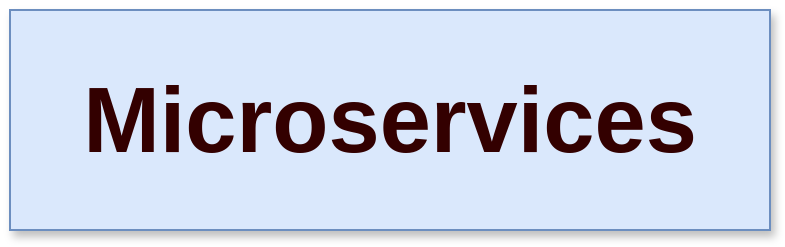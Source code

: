 <mxfile pages="22">
    <diagram id="qlwX-9r8trYWYWGOXYbg" name="01 - comm">
        <mxGraphModel dx="988" dy="462" grid="1" gridSize="10" guides="1" tooltips="1" connect="1" arrows="1" fold="1" page="1" pageScale="1" pageWidth="1920" pageHeight="1200" math="0" shadow="0">
            <root>
                <mxCell id="0"/>
                <mxCell id="1" parent="0"/>
                <mxCell id="OYluc0RHpQjr6Qsa2xlA-1" value="Microservices" style="rounded=0;whiteSpace=wrap;html=1;fillColor=#dae8fc;strokeColor=#6c8ebf;shadow=1;fontSize=46;fontStyle=1;fontColor=#330000;" parent="1" vertex="1">
                    <mxGeometry x="490" y="260" width="380" height="110" as="geometry"/>
                </mxCell>
            </root>
        </mxGraphModel>
    </diagram>
    <diagram id="ZG7r1-JiVY4ey5eP-Hb_" name="02 - monolith">
        <mxGraphModel dx="988" dy="462" grid="1" gridSize="10" guides="1" tooltips="1" connect="1" arrows="1" fold="1" page="1" pageScale="1" pageWidth="1920" pageHeight="1200" math="0" shadow="0">
            <root>
                <mxCell id="xye6KC70nXtExCSX0FXc-0"/>
                <mxCell id="xye6KC70nXtExCSX0FXc-1" parent="xye6KC70nXtExCSX0FXc-0"/>
                <mxCell id="Bf2nj2rD702PwhLQeON8-0" value="" style="rounded=0;whiteSpace=wrap;html=1;shadow=1;fontSize=28;fillColor=#f5f5f5;strokeColor=#666666;fontColor=#333333;" parent="xye6KC70nXtExCSX0FXc-1" vertex="1">
                    <mxGeometry x="780" y="280" width="300" height="300" as="geometry"/>
                </mxCell>
                <mxCell id="Bf2nj2rD702PwhLQeON8-1" value="Monolithic Server" style="text;html=1;strokeColor=none;fillColor=none;align=center;verticalAlign=middle;whiteSpace=wrap;rounded=0;shadow=0;fontSize=28;fontStyle=1" parent="xye6KC70nXtExCSX0FXc-1" vertex="1">
                    <mxGeometry x="787.5" y="250" width="285" height="20" as="geometry"/>
                </mxCell>
                <mxCell id="Bf2nj2rD702PwhLQeON8-2" value="Authentication feature" style="rounded=0;whiteSpace=wrap;html=1;shadow=1;fontSize=21;fillColor=#dae8fc;strokeColor=#6c8ebf;" parent="xye6KC70nXtExCSX0FXc-1" vertex="1">
                    <mxGeometry x="793.75" y="300" width="272.5" height="55" as="geometry"/>
                </mxCell>
                <mxCell id="Bf2nj2rD702PwhLQeON8-3" value="Feature A" style="rounded=0;whiteSpace=wrap;html=1;shadow=1;fontSize=21;fillColor=#ffe6cc;strokeColor=#d79b00;" parent="xye6KC70nXtExCSX0FXc-1" vertex="1">
                    <mxGeometry x="793.75" y="370" width="272.5" height="55" as="geometry"/>
                </mxCell>
                <mxCell id="Bf2nj2rD702PwhLQeON8-4" value="Feature B" style="rounded=0;whiteSpace=wrap;html=1;shadow=1;fontSize=21;fillColor=#d5e8d4;strokeColor=#82b366;" parent="xye6KC70nXtExCSX0FXc-1" vertex="1">
                    <mxGeometry x="793.75" y="440" width="272.5" height="55" as="geometry"/>
                </mxCell>
                <mxCell id="Bf2nj2rD702PwhLQeON8-5" value="" style="shape=curlyBracket;whiteSpace=wrap;html=1;rounded=1;fontSize=26;rotation=-180;" parent="xye6KC70nXtExCSX0FXc-1" vertex="1">
                    <mxGeometry x="1090" y="280" width="50" height="300" as="geometry"/>
                </mxCell>
                <mxCell id="Bf2nj2rD702PwhLQeON8-6" value="One codebase that contains all of our apps code" style="text;html=1;strokeColor=none;fillColor=none;align=left;verticalAlign=middle;whiteSpace=wrap;rounded=0;fontSize=15;fontStyle=2" parent="xye6KC70nXtExCSX0FXc-1" vertex="1">
                    <mxGeometry x="1140" y="420" width="180" height="20" as="geometry"/>
                </mxCell>
                <mxCell id="Bf2nj2rD702PwhLQeON8-7" value="Feature C" style="rounded=0;whiteSpace=wrap;html=1;shadow=1;fontSize=21;fillColor=#e1d5e7;strokeColor=#9673a6;" parent="xye6KC70nXtExCSX0FXc-1" vertex="1">
                    <mxGeometry x="793.75" y="510" width="272.5" height="55" as="geometry"/>
                </mxCell>
            </root>
        </mxGraphModel>
    </diagram>
    <diagram name="03 - deploy" id="iCep7KSd2KTJxX6ZA5x6">
        <mxGraphModel dx="988" dy="462" grid="1" gridSize="10" guides="1" tooltips="1" connect="1" arrows="1" fold="1" page="1" pageScale="1" pageWidth="1920" pageHeight="1200" math="0" shadow="0">
            <root>
                <mxCell id="Zzbc2UNo2aOru-swcqgi-0"/>
                <mxCell id="Zzbc2UNo2aOru-swcqgi-1" parent="Zzbc2UNo2aOru-swcqgi-0"/>
                <mxCell id="Zzbc2UNo2aOru-swcqgi-2" value="" style="rounded=0;whiteSpace=wrap;html=1;shadow=1;fontSize=28;fillColor=#f5f5f5;strokeColor=#666666;fontColor=#333333;" parent="Zzbc2UNo2aOru-swcqgi-1" vertex="1">
                    <mxGeometry x="780" y="280" width="300" height="300" as="geometry"/>
                </mxCell>
                <mxCell id="Zzbc2UNo2aOru-swcqgi-3" value="Monolithic Server" style="text;html=1;strokeColor=none;fillColor=none;align=center;verticalAlign=middle;whiteSpace=wrap;rounded=0;shadow=0;fontSize=28;fontStyle=1" parent="Zzbc2UNo2aOru-swcqgi-1" vertex="1">
                    <mxGeometry x="787.5" y="250" width="285" height="20" as="geometry"/>
                </mxCell>
                <mxCell id="Zzbc2UNo2aOru-swcqgi-4" value="Authentication feature" style="rounded=0;whiteSpace=wrap;html=1;shadow=1;fontSize=21;fillColor=#dae8fc;strokeColor=#6c8ebf;" parent="Zzbc2UNo2aOru-swcqgi-1" vertex="1">
                    <mxGeometry x="793.75" y="300" width="272.5" height="55" as="geometry"/>
                </mxCell>
                <mxCell id="Zzbc2UNo2aOru-swcqgi-5" value="Feature A" style="rounded=0;whiteSpace=wrap;html=1;shadow=1;fontSize=21;fillColor=#ffe6cc;strokeColor=#d79b00;" parent="Zzbc2UNo2aOru-swcqgi-1" vertex="1">
                    <mxGeometry x="793.75" y="370" width="272.5" height="55" as="geometry"/>
                </mxCell>
                <mxCell id="Zzbc2UNo2aOru-swcqgi-6" value="Feature B" style="rounded=0;whiteSpace=wrap;html=1;shadow=1;fontSize=21;fillColor=#d5e8d4;strokeColor=#82b366;" parent="Zzbc2UNo2aOru-swcqgi-1" vertex="1">
                    <mxGeometry x="793.75" y="440" width="272.5" height="55" as="geometry"/>
                </mxCell>
                <mxCell id="Zzbc2UNo2aOru-swcqgi-9" value="Feature C" style="rounded=0;whiteSpace=wrap;html=1;shadow=1;fontSize=21;fillColor=#e1d5e7;strokeColor=#9673a6;" parent="Zzbc2UNo2aOru-swcqgi-1" vertex="1">
                    <mxGeometry x="793.75" y="510" width="272.5" height="55" as="geometry"/>
                </mxCell>
                <mxCell id="Zzbc2UNo2aOru-swcqgi-10" value="" style="strokeWidth=1;shadow=0;dashed=0;align=center;html=1;shape=mxgraph.mockup.containers.browserWindow;rSize=0;strokeColor=#666666;strokeColor2=#008cff;strokeColor3=#c4c4c4;mainText=,;recursiveResize=0;fontSize=15;" parent="Zzbc2UNo2aOru-swcqgi-1" vertex="1">
                    <mxGeometry x="290" y="285" width="290" height="280" as="geometry"/>
                </mxCell>
                <mxCell id="Zzbc2UNo2aOru-swcqgi-11" value="Page 1" style="strokeWidth=1;shadow=0;dashed=0;align=center;html=1;shape=mxgraph.mockup.containers.anchor;fontSize=17;fontColor=#666666;align=left;" parent="Zzbc2UNo2aOru-swcqgi-10" vertex="1">
                    <mxGeometry x="60" y="12" width="110" height="26" as="geometry"/>
                </mxCell>
                <mxCell id="Zzbc2UNo2aOru-swcqgi-12" value="https://app.com" style="strokeWidth=1;shadow=0;dashed=0;align=center;html=1;shape=mxgraph.mockup.containers.anchor;rSize=0;fontSize=17;fontColor=#666666;align=left;" parent="Zzbc2UNo2aOru-swcqgi-10" vertex="1">
                    <mxGeometry x="130" y="60" width="250" height="26" as="geometry"/>
                </mxCell>
                <mxCell id="Zzbc2UNo2aOru-swcqgi-13" value="Network Request" style="rounded=0;whiteSpace=wrap;html=1;fontSize=11;align=center;fontStyle=2;fillColor=#f5f5f5;strokeColor=#666666;fontColor=#333333;" parent="Zzbc2UNo2aOru-swcqgi-1" vertex="1">
                    <mxGeometry x="630" y="430" width="100" height="20" as="geometry"/>
                </mxCell>
                <mxCell id="Zzbc2UNo2aOru-swcqgi-14" value="" style="endArrow=classic;html=1;fontSize=15;" parent="Zzbc2UNo2aOru-swcqgi-1" edge="1">
                    <mxGeometry width="50" height="50" relative="1" as="geometry">
                        <mxPoint x="580" y="430" as="sourcePoint"/>
                        <mxPoint x="780" y="430" as="targetPoint"/>
                    </mxGeometry>
                </mxCell>
            </root>
        </mxGraphModel>
    </diagram>
    <diagram id="6NGZzcHJa36wiLtYWc0b" name="22 - problems">
        <mxGraphModel dx="988" dy="462" grid="1" gridSize="10" guides="1" tooltips="1" connect="1" arrows="1" fold="1" page="1" pageScale="1" pageWidth="1920" pageHeight="1200" math="0" shadow="0">
            <root>
                <mxCell id="UIFs2uw0ewRbmA2shndt-0"/>
                <mxCell id="UIFs2uw0ewRbmA2shndt-1" parent="UIFs2uw0ewRbmA2shndt-0"/>
                <mxCell id="VWBc_9Fn0ylTkmGcrLIH-0" value="Monolithic servers can have problems" style="rounded=0;whiteSpace=wrap;html=1;fillColor=#dae8fc;strokeColor=#6c8ebf;shadow=1;fontSize=46;fontStyle=1" parent="UIFs2uw0ewRbmA2shndt-1" vertex="1">
                    <mxGeometry x="460" y="270" width="770" height="270" as="geometry"/>
                </mxCell>
            </root>
        </mxGraphModel>
    </diagram>
    <diagram name="05 - comp" id="bfJ0AO9M5KLZiWWSswPY">
        <mxGraphModel dx="988" dy="462" grid="1" gridSize="10" guides="1" tooltips="1" connect="1" arrows="1" fold="1" page="1" pageScale="1" pageWidth="1920" pageHeight="1200" math="0" shadow="0">
            <root>
                <mxCell id="9chOMmbdZVKQbc10rOlw-0"/>
                <mxCell id="9chOMmbdZVKQbc10rOlw-1" parent="9chOMmbdZVKQbc10rOlw-0"/>
                <mxCell id="9chOMmbdZVKQbc10rOlw-2" value="" style="rounded=0;whiteSpace=wrap;html=1;shadow=1;fontSize=28;fillColor=#f5f5f5;strokeColor=#666666;fontColor=#333333;" parent="9chOMmbdZVKQbc10rOlw-1" vertex="1">
                    <mxGeometry x="780" y="280" width="640" height="430" as="geometry"/>
                </mxCell>
                <mxCell id="9chOMmbdZVKQbc10rOlw-3" value="Monolithic Server" style="text;html=1;strokeColor=none;fillColor=none;align=center;verticalAlign=middle;whiteSpace=wrap;rounded=0;shadow=0;fontSize=28;fontStyle=1" parent="9chOMmbdZVKQbc10rOlw-1" vertex="1">
                    <mxGeometry x="972.5" y="250" width="285" height="20" as="geometry"/>
                </mxCell>
                <mxCell id="9chOMmbdZVKQbc10rOlw-19" style="edgeStyle=orthogonalEdgeStyle;rounded=0;orthogonalLoop=1;jettySize=auto;html=1;exitX=1;exitY=0.5;exitDx=0;exitDy=0;entryX=0;entryY=0.5;entryDx=0;entryDy=0;fontSize=35;" parent="9chOMmbdZVKQbc10rOlw-1" source="9chOMmbdZVKQbc10rOlw-5" target="9chOMmbdZVKQbc10rOlw-15" edge="1">
                    <mxGeometry relative="1" as="geometry"/>
                </mxCell>
                <mxCell id="9chOMmbdZVKQbc10rOlw-5" value="Feature A" style="rounded=0;whiteSpace=wrap;html=1;shadow=1;fontSize=21;fillColor=#dae8fc;strokeColor=#6c8ebf;" parent="9chOMmbdZVKQbc10rOlw-1" vertex="1">
                    <mxGeometry x="793.75" y="290" width="272.5" height="55" as="geometry"/>
                </mxCell>
                <mxCell id="9chOMmbdZVKQbc10rOlw-20" style="edgeStyle=orthogonalEdgeStyle;rounded=0;orthogonalLoop=1;jettySize=auto;html=1;exitX=0;exitY=0.5;exitDx=0;exitDy=0;entryX=1;entryY=0.5;entryDx=0;entryDy=0;fontSize=35;" parent="9chOMmbdZVKQbc10rOlw-1" source="9chOMmbdZVKQbc10rOlw-6" target="9chOMmbdZVKQbc10rOlw-7" edge="1">
                    <mxGeometry relative="1" as="geometry"/>
                </mxCell>
                <mxCell id="9chOMmbdZVKQbc10rOlw-6" value="Feature B" style="rounded=0;whiteSpace=wrap;html=1;shadow=1;fontSize=21;fillColor=#dae8fc;strokeColor=#6c8ebf;" parent="9chOMmbdZVKQbc10rOlw-1" vertex="1">
                    <mxGeometry x="1130" y="290" width="272.5" height="55" as="geometry"/>
                </mxCell>
                <mxCell id="9chOMmbdZVKQbc10rOlw-7" value="Feature C" style="rounded=0;whiteSpace=wrap;html=1;shadow=1;fontSize=21;fillColor=#dae8fc;strokeColor=#6c8ebf;" parent="9chOMmbdZVKQbc10rOlw-1" vertex="1">
                    <mxGeometry x="793.75" y="410" width="272.5" height="55" as="geometry"/>
                </mxCell>
                <mxCell id="9chOMmbdZVKQbc10rOlw-13" value="Feature D" style="rounded=0;whiteSpace=wrap;html=1;shadow=1;fontSize=21;fillColor=#dae8fc;strokeColor=#6c8ebf;" parent="9chOMmbdZVKQbc10rOlw-1" vertex="1">
                    <mxGeometry x="1130" y="410" width="272.5" height="55" as="geometry"/>
                </mxCell>
                <mxCell id="9chOMmbdZVKQbc10rOlw-21" style="edgeStyle=orthogonalEdgeStyle;rounded=0;orthogonalLoop=1;jettySize=auto;html=1;exitX=1;exitY=0.5;exitDx=0;exitDy=0;entryX=0;entryY=0.5;entryDx=0;entryDy=0;fontSize=35;" parent="9chOMmbdZVKQbc10rOlw-1" source="9chOMmbdZVKQbc10rOlw-14" target="9chOMmbdZVKQbc10rOlw-13" edge="1">
                    <mxGeometry relative="1" as="geometry"/>
                </mxCell>
                <mxCell id="9chOMmbdZVKQbc10rOlw-14" value="Feature E" style="rounded=0;whiteSpace=wrap;html=1;shadow=1;fontSize=21;fillColor=#dae8fc;strokeColor=#6c8ebf;" parent="9chOMmbdZVKQbc10rOlw-1" vertex="1">
                    <mxGeometry x="793.75" y="530" width="272.5" height="55" as="geometry"/>
                </mxCell>
                <mxCell id="9chOMmbdZVKQbc10rOlw-15" value="Feature F" style="rounded=0;whiteSpace=wrap;html=1;shadow=1;fontSize=21;fillColor=#dae8fc;strokeColor=#6c8ebf;" parent="9chOMmbdZVKQbc10rOlw-1" vertex="1">
                    <mxGeometry x="1130" y="530" width="272.5" height="55" as="geometry"/>
                </mxCell>
                <mxCell id="9chOMmbdZVKQbc10rOlw-22" style="edgeStyle=orthogonalEdgeStyle;rounded=0;orthogonalLoop=1;jettySize=auto;html=1;exitX=1;exitY=0.5;exitDx=0;exitDy=0;fontSize=35;" parent="9chOMmbdZVKQbc10rOlw-1" source="9chOMmbdZVKQbc10rOlw-16" target="9chOMmbdZVKQbc10rOlw-17" edge="1">
                    <mxGeometry relative="1" as="geometry"/>
                </mxCell>
                <mxCell id="9chOMmbdZVKQbc10rOlw-16" value="Feature G" style="rounded=0;whiteSpace=wrap;html=1;shadow=1;fontSize=21;fillColor=#dae8fc;strokeColor=#6c8ebf;" parent="9chOMmbdZVKQbc10rOlw-1" vertex="1">
                    <mxGeometry x="793.75" y="647" width="272.5" height="55" as="geometry"/>
                </mxCell>
                <mxCell id="9chOMmbdZVKQbc10rOlw-23" style="edgeStyle=orthogonalEdgeStyle;rounded=0;orthogonalLoop=1;jettySize=auto;html=1;exitX=0;exitY=0.5;exitDx=0;exitDy=0;entryX=1;entryY=0.5;entryDx=0;entryDy=0;fontSize=35;" parent="9chOMmbdZVKQbc10rOlw-1" source="9chOMmbdZVKQbc10rOlw-17" target="9chOMmbdZVKQbc10rOlw-14" edge="1">
                    <mxGeometry relative="1" as="geometry"/>
                </mxCell>
                <mxCell id="9chOMmbdZVKQbc10rOlw-17" value="Feature H" style="rounded=0;whiteSpace=wrap;html=1;shadow=1;fontSize=21;fillColor=#dae8fc;strokeColor=#6c8ebf;" parent="9chOMmbdZVKQbc10rOlw-1" vertex="1">
                    <mxGeometry x="1130" y="647" width="272.5" height="55" as="geometry"/>
                </mxCell>
            </root>
        </mxGraphModel>
    </diagram>
    <diagram name="06 - lang" id="LTR8rowyzn_YXzRDxTRe">
        <mxGraphModel dx="988" dy="462" grid="1" gridSize="10" guides="1" tooltips="1" connect="1" arrows="1" fold="1" page="1" pageScale="1" pageWidth="1920" pageHeight="1200" math="0" shadow="0">
            <root>
                <mxCell id="6VEBhUDc23aWQ2zArqQE-0"/>
                <mxCell id="6VEBhUDc23aWQ2zArqQE-1" parent="6VEBhUDc23aWQ2zArqQE-0"/>
                <mxCell id="6VEBhUDc23aWQ2zArqQE-2" value="" style="rounded=0;whiteSpace=wrap;html=1;shadow=1;fontSize=28;fillColor=#f5f5f5;strokeColor=#666666;fontColor=#333333;" parent="6VEBhUDc23aWQ2zArqQE-1" vertex="1">
                    <mxGeometry x="780" y="280" width="640" height="430" as="geometry"/>
                </mxCell>
                <mxCell id="6VEBhUDc23aWQ2zArqQE-3" value="Monolithic Server" style="text;html=1;strokeColor=none;fillColor=none;align=center;verticalAlign=middle;whiteSpace=wrap;rounded=0;shadow=0;fontSize=28;fontStyle=1" parent="6VEBhUDc23aWQ2zArqQE-1" vertex="1">
                    <mxGeometry x="972.5" y="250" width="285" height="20" as="geometry"/>
                </mxCell>
                <mxCell id="6VEBhUDc23aWQ2zArqQE-4" style="edgeStyle=orthogonalEdgeStyle;rounded=0;orthogonalLoop=1;jettySize=auto;html=1;exitX=1;exitY=0.5;exitDx=0;exitDy=0;entryX=0;entryY=0.5;entryDx=0;entryDy=0;fontSize=35;" parent="6VEBhUDc23aWQ2zArqQE-1" source="6VEBhUDc23aWQ2zArqQE-5" target="6VEBhUDc23aWQ2zArqQE-12" edge="1">
                    <mxGeometry relative="1" as="geometry"/>
                </mxCell>
                <mxCell id="6VEBhUDc23aWQ2zArqQE-5" value="Feature A&lt;br&gt;&lt;i&gt;written in Javascript&lt;/i&gt;" style="rounded=0;whiteSpace=wrap;html=1;shadow=1;fontSize=21;fillColor=#dae8fc;strokeColor=#6c8ebf;" parent="6VEBhUDc23aWQ2zArqQE-1" vertex="1">
                    <mxGeometry x="793.75" y="290" width="272.5" height="55" as="geometry"/>
                </mxCell>
                <mxCell id="6VEBhUDc23aWQ2zArqQE-6" style="edgeStyle=orthogonalEdgeStyle;rounded=0;orthogonalLoop=1;jettySize=auto;html=1;exitX=0;exitY=0.5;exitDx=0;exitDy=0;entryX=1;entryY=0.5;entryDx=0;entryDy=0;fontSize=35;" parent="6VEBhUDc23aWQ2zArqQE-1" source="6VEBhUDc23aWQ2zArqQE-7" target="6VEBhUDc23aWQ2zArqQE-8" edge="1">
                    <mxGeometry relative="1" as="geometry"/>
                </mxCell>
                <mxCell id="6VEBhUDc23aWQ2zArqQE-7" value="Feature B&lt;br&gt;&lt;i&gt;written in Javascript&lt;/i&gt;" style="rounded=0;whiteSpace=wrap;html=1;shadow=1;fontSize=21;fillColor=#dae8fc;strokeColor=#6c8ebf;" parent="6VEBhUDc23aWQ2zArqQE-1" vertex="1">
                    <mxGeometry x="1130" y="290" width="272.5" height="55" as="geometry"/>
                </mxCell>
                <mxCell id="6VEBhUDc23aWQ2zArqQE-8" value="Feature C&lt;br&gt;&lt;i&gt;written in Javascript&lt;/i&gt;" style="rounded=0;whiteSpace=wrap;html=1;shadow=1;fontSize=21;fillColor=#dae8fc;strokeColor=#6c8ebf;" parent="6VEBhUDc23aWQ2zArqQE-1" vertex="1">
                    <mxGeometry x="793.75" y="410" width="272.5" height="55" as="geometry"/>
                </mxCell>
                <mxCell id="6VEBhUDc23aWQ2zArqQE-9" value="Feature D&lt;br&gt;&lt;i&gt;written in Javascript&lt;/i&gt;" style="rounded=0;whiteSpace=wrap;html=1;shadow=1;fontSize=21;fillColor=#dae8fc;strokeColor=#6c8ebf;" parent="6VEBhUDc23aWQ2zArqQE-1" vertex="1">
                    <mxGeometry x="1130" y="410" width="272.5" height="55" as="geometry"/>
                </mxCell>
                <mxCell id="6VEBhUDc23aWQ2zArqQE-10" style="edgeStyle=orthogonalEdgeStyle;rounded=0;orthogonalLoop=1;jettySize=auto;html=1;exitX=1;exitY=0.5;exitDx=0;exitDy=0;entryX=0;entryY=0.5;entryDx=0;entryDy=0;fontSize=35;" parent="6VEBhUDc23aWQ2zArqQE-1" source="6VEBhUDc23aWQ2zArqQE-11" target="6VEBhUDc23aWQ2zArqQE-9" edge="1">
                    <mxGeometry relative="1" as="geometry"/>
                </mxCell>
                <mxCell id="6VEBhUDc23aWQ2zArqQE-11" value="Feature E&lt;br&gt;&lt;i&gt;written in Javascript&lt;/i&gt;" style="rounded=0;whiteSpace=wrap;html=1;shadow=1;fontSize=21;fillColor=#dae8fc;strokeColor=#6c8ebf;" parent="6VEBhUDc23aWQ2zArqQE-1" vertex="1">
                    <mxGeometry x="793.75" y="530" width="272.5" height="55" as="geometry"/>
                </mxCell>
                <mxCell id="6VEBhUDc23aWQ2zArqQE-12" value="Feature F&lt;br&gt;&lt;i&gt;written in Javascript&lt;/i&gt;" style="rounded=0;whiteSpace=wrap;html=1;shadow=1;fontSize=21;fillColor=#dae8fc;strokeColor=#6c8ebf;" parent="6VEBhUDc23aWQ2zArqQE-1" vertex="1">
                    <mxGeometry x="1130" y="530" width="272.5" height="55" as="geometry"/>
                </mxCell>
                <mxCell id="6VEBhUDc23aWQ2zArqQE-13" style="edgeStyle=orthogonalEdgeStyle;rounded=0;orthogonalLoop=1;jettySize=auto;html=1;exitX=1;exitY=0.5;exitDx=0;exitDy=0;fontSize=35;" parent="6VEBhUDc23aWQ2zArqQE-1" source="6VEBhUDc23aWQ2zArqQE-14" target="6VEBhUDc23aWQ2zArqQE-16" edge="1">
                    <mxGeometry relative="1" as="geometry"/>
                </mxCell>
                <mxCell id="6VEBhUDc23aWQ2zArqQE-14" value="Feature G&lt;br&gt;&lt;i&gt;written in Javascript&lt;/i&gt;" style="rounded=0;whiteSpace=wrap;html=1;shadow=1;fontSize=21;fillColor=#dae8fc;strokeColor=#6c8ebf;" parent="6VEBhUDc23aWQ2zArqQE-1" vertex="1">
                    <mxGeometry x="793.75" y="647" width="272.5" height="55" as="geometry"/>
                </mxCell>
                <mxCell id="6VEBhUDc23aWQ2zArqQE-15" style="edgeStyle=orthogonalEdgeStyle;rounded=0;orthogonalLoop=1;jettySize=auto;html=1;exitX=0;exitY=0.5;exitDx=0;exitDy=0;entryX=1;entryY=0.5;entryDx=0;entryDy=0;fontSize=35;" parent="6VEBhUDc23aWQ2zArqQE-1" source="6VEBhUDc23aWQ2zArqQE-16" target="6VEBhUDc23aWQ2zArqQE-11" edge="1">
                    <mxGeometry relative="1" as="geometry"/>
                </mxCell>
                <mxCell id="6VEBhUDc23aWQ2zArqQE-16" value="Feature H&lt;br&gt;&lt;i&gt;written in Javascript&lt;/i&gt;" style="rounded=0;whiteSpace=wrap;html=1;shadow=1;fontSize=21;fillColor=#dae8fc;strokeColor=#6c8ebf;" parent="6VEBhUDc23aWQ2zArqQE-1" vertex="1">
                    <mxGeometry x="1130" y="647" width="272.5" height="55" as="geometry"/>
                </mxCell>
            </root>
        </mxGraphModel>
    </diagram>
    <diagram name="07 - db" id="xbNBw2yDcHCJiKwaRDaN">
        <mxGraphModel dx="988" dy="462" grid="1" gridSize="10" guides="1" tooltips="1" connect="1" arrows="1" fold="1" page="1" pageScale="1" pageWidth="1920" pageHeight="1200" math="0" shadow="0">
            <root>
                <mxCell id="xpBqlecW1GIwMzZfQxtY-0"/>
                <mxCell id="xpBqlecW1GIwMzZfQxtY-1" parent="xpBqlecW1GIwMzZfQxtY-0"/>
                <mxCell id="tudRHEidOK9fKRdOtzg4-6" value="" style="rounded=0;whiteSpace=wrap;html=1;shadow=1;fontSize=28;fillColor=#f5f5f5;strokeColor=#666666;fontColor=#333333;" parent="xpBqlecW1GIwMzZfQxtY-1" vertex="1">
                    <mxGeometry x="1020" y="340" width="300" height="300" as="geometry"/>
                </mxCell>
                <mxCell id="tudRHEidOK9fKRdOtzg4-8" value="Collection of Users" style="rounded=0;whiteSpace=wrap;html=1;shadow=1;fontSize=21;fillColor=#dae8fc;strokeColor=#6c8ebf;" parent="xpBqlecW1GIwMzZfQxtY-1" vertex="1">
                    <mxGeometry x="1033.75" y="402.5" width="272.5" height="110" as="geometry"/>
                </mxCell>
                <mxCell id="tudRHEidOK9fKRdOtzg4-0" value="" style="rounded=0;whiteSpace=wrap;html=1;shadow=1;fontSize=28;fillColor=#f5f5f5;strokeColor=#666666;fontColor=#333333;" parent="xpBqlecW1GIwMzZfQxtY-1" vertex="1">
                    <mxGeometry x="630" y="340" width="300" height="300" as="geometry"/>
                </mxCell>
                <mxCell id="tudRHEidOK9fKRdOtzg4-1" value="Monolithic Server" style="text;html=1;strokeColor=none;fillColor=none;align=center;verticalAlign=middle;whiteSpace=wrap;rounded=0;shadow=0;fontSize=28;fontStyle=1" parent="xpBqlecW1GIwMzZfQxtY-1" vertex="1">
                    <mxGeometry x="637.5" y="310" width="285" height="20" as="geometry"/>
                </mxCell>
                <mxCell id="3xOHuAlCgEi3LpGxI-Sz-0" style="edgeStyle=orthogonalEdgeStyle;rounded=0;orthogonalLoop=1;jettySize=auto;html=1;exitX=1;exitY=0.5;exitDx=0;exitDy=0;fontSize=24;" parent="xpBqlecW1GIwMzZfQxtY-1" source="tudRHEidOK9fKRdOtzg4-2" target="tudRHEidOK9fKRdOtzg4-8" edge="1">
                    <mxGeometry relative="1" as="geometry"/>
                </mxCell>
                <mxCell id="tudRHEidOK9fKRdOtzg4-2" value="Authentication feature" style="rounded=0;whiteSpace=wrap;html=1;shadow=1;fontSize=21;fillColor=#dae8fc;strokeColor=#6c8ebf;" parent="xpBqlecW1GIwMzZfQxtY-1" vertex="1">
                    <mxGeometry x="643.75" y="360" width="272.5" height="55" as="geometry"/>
                </mxCell>
                <mxCell id="tudRHEidOK9fKRdOtzg4-3" value="Feature A" style="rounded=0;whiteSpace=wrap;html=1;shadow=1;fontSize=21;fillColor=#ffe6cc;strokeColor=#d79b00;" parent="xpBqlecW1GIwMzZfQxtY-1" vertex="1">
                    <mxGeometry x="643.75" y="430" width="272.5" height="55" as="geometry"/>
                </mxCell>
                <mxCell id="3xOHuAlCgEi3LpGxI-Sz-1" style="edgeStyle=orthogonalEdgeStyle;rounded=0;orthogonalLoop=1;jettySize=auto;html=1;exitX=1;exitY=0.5;exitDx=0;exitDy=0;entryX=0;entryY=0.5;entryDx=0;entryDy=0;fontSize=24;" parent="xpBqlecW1GIwMzZfQxtY-1" source="tudRHEidOK9fKRdOtzg4-4" target="tudRHEidOK9fKRdOtzg4-8" edge="1">
                    <mxGeometry relative="1" as="geometry"/>
                </mxCell>
                <mxCell id="tudRHEidOK9fKRdOtzg4-4" value="Feature B" style="rounded=0;whiteSpace=wrap;html=1;shadow=1;fontSize=21;fillColor=#d5e8d4;strokeColor=#82b366;" parent="xpBqlecW1GIwMzZfQxtY-1" vertex="1">
                    <mxGeometry x="643.75" y="500" width="272.5" height="55" as="geometry"/>
                </mxCell>
                <mxCell id="tudRHEidOK9fKRdOtzg4-5" value="Feature C" style="rounded=0;whiteSpace=wrap;html=1;shadow=1;fontSize=21;fillColor=#e1d5e7;strokeColor=#9673a6;" parent="xpBqlecW1GIwMzZfQxtY-1" vertex="1">
                    <mxGeometry x="643.75" y="570" width="272.5" height="55" as="geometry"/>
                </mxCell>
                <mxCell id="tudRHEidOK9fKRdOtzg4-7" value="Database" style="text;html=1;strokeColor=none;fillColor=none;align=center;verticalAlign=middle;whiteSpace=wrap;rounded=0;shadow=0;fontSize=28;fontStyle=1" parent="xpBqlecW1GIwMzZfQxtY-1" vertex="1">
                    <mxGeometry x="1027.5" y="310" width="285" height="20" as="geometry"/>
                </mxCell>
            </root>
        </mxGraphModel>
    </diagram>
    <diagram name="08 - microservices" id="YPCOFBCZBs6jXNs_srmd">
        <mxGraphModel dx="988" dy="462" grid="1" gridSize="10" guides="1" tooltips="1" connect="1" arrows="1" fold="1" page="1" pageScale="1" pageWidth="1920" pageHeight="1200" math="0" shadow="0">
            <root>
                <mxCell id="hVtTJTNuOUUeBBofOW3x-0"/>
                <mxCell id="hVtTJTNuOUUeBBofOW3x-1" parent="hVtTJTNuOUUeBBofOW3x-0"/>
                <mxCell id="eSyeqEwxJEN7LyeglHoO-0" value="Potential Issues with Monoliths" style="text;html=1;strokeColor=none;fillColor=none;align=center;verticalAlign=middle;whiteSpace=wrap;rounded=0;fontSize=26;" parent="hVtTJTNuOUUeBBofOW3x-1" vertex="1">
                    <mxGeometry x="490" y="190" width="370" height="20" as="geometry"/>
                </mxCell>
                <mxCell id="eSyeqEwxJEN7LyeglHoO-1" value="Hard to understand, hard to make changes to" style="rounded=0;whiteSpace=wrap;html=1;strokeWidth=1;fontSize=15;align=center;fillColor=#dae8fc;strokeColor=#6c8ebf;" parent="hVtTJTNuOUUeBBofOW3x-1" vertex="1">
                    <mxGeometry x="430" y="220" width="490" height="40" as="geometry"/>
                </mxCell>
                <mxCell id="eSyeqEwxJEN7LyeglHoO-2" value="&lt;i&gt;Generally, w&lt;/i&gt;ritten with a single language" style="rounded=0;whiteSpace=wrap;html=1;strokeWidth=1;fontSize=15;align=center;fillColor=#dae8fc;strokeColor=#6c8ebf;" parent="hVtTJTNuOUUeBBofOW3x-1" vertex="1">
                    <mxGeometry x="430" y="270" width="490" height="40" as="geometry"/>
                </mxCell>
                <mxCell id="eSyeqEwxJEN7LyeglHoO-3" value="&lt;i&gt;Generally, &lt;/i&gt;one shared database.&amp;nbsp; Hard to coordinate changes" style="rounded=0;whiteSpace=wrap;html=1;strokeWidth=1;fontSize=15;align=center;fillColor=#dae8fc;strokeColor=#6c8ebf;" parent="hVtTJTNuOUUeBBofOW3x-1" vertex="1">
                    <mxGeometry x="430" y="320" width="490" height="40" as="geometry"/>
                </mxCell>
                <mxCell id="eSyeqEwxJEN7LyeglHoO-4" value="More!" style="rounded=0;whiteSpace=wrap;html=1;strokeWidth=1;fontSize=15;align=center;fillColor=#dae8fc;strokeColor=#6c8ebf;" parent="hVtTJTNuOUUeBBofOW3x-1" vertex="1">
                    <mxGeometry x="430" y="370" width="490" height="40" as="geometry"/>
                </mxCell>
            </root>
        </mxGraphModel>
    </diagram>
    <diagram name="09 - ms" id="RvmU9aW0TG_Acg2Q-A0o">
        <mxGraphModel dx="988" dy="462" grid="1" gridSize="10" guides="1" tooltips="1" connect="1" arrows="1" fold="1" page="1" pageScale="1" pageWidth="1920" pageHeight="1200" math="0" shadow="0">
            <root>
                <mxCell id="58E8ACm-Lb5vAQhkyDrw-0"/>
                <mxCell id="58E8ACm-Lb5vAQhkyDrw-1" parent="58E8ACm-Lb5vAQhkyDrw-0"/>
                <mxCell id="58E8ACm-Lb5vAQhkyDrw-2" value="Microservices" style="rounded=0;whiteSpace=wrap;html=1;fillColor=#dae8fc;strokeColor=#6c8ebf;shadow=1;fontSize=46;fontStyle=1" parent="58E8ACm-Lb5vAQhkyDrw-1" vertex="1">
                    <mxGeometry x="490" y="260" width="380" height="110" as="geometry"/>
                </mxCell>
            </root>
        </mxGraphModel>
    </diagram>
    <diagram id="J3LhfaN-9BE_QN8ElxHa" name="10 - split">
        <mxGraphModel dx="988" dy="462" grid="1" gridSize="10" guides="1" tooltips="1" connect="1" arrows="1" fold="1" page="1" pageScale="1" pageWidth="1920" pageHeight="1200" math="0" shadow="0">
            <root>
                <mxCell id="xrOdD8gB9KOqQPI7HjBx-0"/>
                <mxCell id="xrOdD8gB9KOqQPI7HjBx-1" parent="xrOdD8gB9KOqQPI7HjBx-0"/>
                <mxCell id="wzqOBnOqpUkVijqx0Qvf-0" value="" style="rounded=0;whiteSpace=wrap;html=1;shadow=1;fontSize=28;fillColor=#f5f5f5;strokeColor=#666666;fontColor=#333333;" parent="xrOdD8gB9KOqQPI7HjBx-1" vertex="1">
                    <mxGeometry x="310" y="344" width="300" height="300" as="geometry"/>
                </mxCell>
                <mxCell id="wzqOBnOqpUkVijqx0Qvf-1" value="Monolithic Server" style="text;html=1;strokeColor=none;fillColor=none;align=center;verticalAlign=middle;whiteSpace=wrap;rounded=0;shadow=0;fontSize=28;fontStyle=1" parent="xrOdD8gB9KOqQPI7HjBx-1" vertex="1">
                    <mxGeometry x="317.5" y="314" width="285" height="20" as="geometry"/>
                </mxCell>
                <mxCell id="wzqOBnOqpUkVijqx0Qvf-34" style="edgeStyle=orthogonalEdgeStyle;rounded=0;orthogonalLoop=1;jettySize=auto;html=1;exitX=1;exitY=0.5;exitDx=0;exitDy=0;entryX=0;entryY=0.5;entryDx=0;entryDy=0;fontSize=19;" parent="xrOdD8gB9KOqQPI7HjBx-1" source="wzqOBnOqpUkVijqx0Qvf-2" target="wzqOBnOqpUkVijqx0Qvf-7" edge="1">
                    <mxGeometry relative="1" as="geometry"/>
                </mxCell>
                <mxCell id="wzqOBnOqpUkVijqx0Qvf-2" value="Authentication feature" style="rounded=0;whiteSpace=wrap;html=1;shadow=1;fontSize=21;fillColor=#dae8fc;strokeColor=#6c8ebf;" parent="xrOdD8gB9KOqQPI7HjBx-1" vertex="1">
                    <mxGeometry x="323.75" y="364" width="272.5" height="55" as="geometry"/>
                </mxCell>
                <mxCell id="wzqOBnOqpUkVijqx0Qvf-35" style="edgeStyle=orthogonalEdgeStyle;rounded=0;orthogonalLoop=1;jettySize=auto;html=1;exitX=1;exitY=0.5;exitDx=0;exitDy=0;entryX=0;entryY=0.5;entryDx=0;entryDy=0;fontSize=19;" parent="xrOdD8gB9KOqQPI7HjBx-1" source="wzqOBnOqpUkVijqx0Qvf-3" target="wzqOBnOqpUkVijqx0Qvf-10" edge="1">
                    <mxGeometry relative="1" as="geometry"/>
                </mxCell>
                <mxCell id="wzqOBnOqpUkVijqx0Qvf-3" value="Feature A" style="rounded=0;whiteSpace=wrap;html=1;shadow=1;fontSize=21;fillColor=#ffe6cc;strokeColor=#d79b00;" parent="xrOdD8gB9KOqQPI7HjBx-1" vertex="1">
                    <mxGeometry x="323.75" y="434" width="272.5" height="55" as="geometry"/>
                </mxCell>
                <mxCell id="wzqOBnOqpUkVijqx0Qvf-36" style="edgeStyle=orthogonalEdgeStyle;rounded=0;orthogonalLoop=1;jettySize=auto;html=1;exitX=1;exitY=0.5;exitDx=0;exitDy=0;entryX=0;entryY=0.5;entryDx=0;entryDy=0;fontSize=19;" parent="xrOdD8gB9KOqQPI7HjBx-1" source="wzqOBnOqpUkVijqx0Qvf-4" target="wzqOBnOqpUkVijqx0Qvf-16" edge="1">
                    <mxGeometry relative="1" as="geometry"/>
                </mxCell>
                <mxCell id="wzqOBnOqpUkVijqx0Qvf-4" value="Feature B" style="rounded=0;whiteSpace=wrap;html=1;shadow=1;fontSize=21;fillColor=#d5e8d4;strokeColor=#82b366;" parent="xrOdD8gB9KOqQPI7HjBx-1" vertex="1">
                    <mxGeometry x="323.75" y="504" width="272.5" height="55" as="geometry"/>
                </mxCell>
                <mxCell id="wzqOBnOqpUkVijqx0Qvf-37" style="edgeStyle=orthogonalEdgeStyle;rounded=0;orthogonalLoop=1;jettySize=auto;html=1;exitX=1;exitY=0.5;exitDx=0;exitDy=0;fontSize=19;" parent="xrOdD8gB9KOqQPI7HjBx-1" source="wzqOBnOqpUkVijqx0Qvf-5" target="wzqOBnOqpUkVijqx0Qvf-19" edge="1">
                    <mxGeometry relative="1" as="geometry"/>
                </mxCell>
                <mxCell id="wzqOBnOqpUkVijqx0Qvf-5" value="Feature C" style="rounded=0;whiteSpace=wrap;html=1;shadow=1;fontSize=21;fillColor=#e1d5e7;strokeColor=#9673a6;" parent="xrOdD8gB9KOqQPI7HjBx-1" vertex="1">
                    <mxGeometry x="323.75" y="574" width="272.5" height="55" as="geometry"/>
                </mxCell>
                <mxCell id="wzqOBnOqpUkVijqx0Qvf-7" value="" style="rounded=0;whiteSpace=wrap;html=1;shadow=1;fontSize=28;fillColor=#f5f5f5;strokeColor=#666666;fontColor=#333333;" parent="xrOdD8gB9KOqQPI7HjBx-1" vertex="1">
                    <mxGeometry x="748.75" y="280" width="300" height="90" as="geometry"/>
                </mxCell>
                <mxCell id="wzqOBnOqpUkVijqx0Qvf-8" value="Authentication feature" style="rounded=0;whiteSpace=wrap;html=1;shadow=1;fontSize=21;fillColor=#dae8fc;strokeColor=#6c8ebf;" parent="xrOdD8gB9KOqQPI7HjBx-1" vertex="1">
                    <mxGeometry x="762.5" y="297.5" width="272.5" height="55" as="geometry"/>
                </mxCell>
                <mxCell id="wzqOBnOqpUkVijqx0Qvf-10" value="" style="rounded=0;whiteSpace=wrap;html=1;shadow=1;fontSize=28;fillColor=#f5f5f5;strokeColor=#666666;fontColor=#333333;" parent="xrOdD8gB9KOqQPI7HjBx-1" vertex="1">
                    <mxGeometry x="748.75" y="390" width="300" height="90" as="geometry"/>
                </mxCell>
                <mxCell id="wzqOBnOqpUkVijqx0Qvf-16" value="" style="rounded=0;whiteSpace=wrap;html=1;shadow=1;fontSize=28;fillColor=#f5f5f5;strokeColor=#666666;fontColor=#333333;" parent="xrOdD8gB9KOqQPI7HjBx-1" vertex="1">
                    <mxGeometry x="748.75" y="505" width="300" height="90" as="geometry"/>
                </mxCell>
                <mxCell id="wzqOBnOqpUkVijqx0Qvf-19" value="" style="rounded=0;whiteSpace=wrap;html=1;shadow=1;fontSize=28;fillColor=#f5f5f5;strokeColor=#666666;fontColor=#333333;" parent="xrOdD8gB9KOqQPI7HjBx-1" vertex="1">
                    <mxGeometry x="748.75" y="620" width="300" height="90" as="geometry"/>
                </mxCell>
                <mxCell id="wzqOBnOqpUkVijqx0Qvf-21" value="Feature A" style="rounded=0;whiteSpace=wrap;html=1;shadow=1;fontSize=21;fillColor=#ffe6cc;strokeColor=#d79b00;" parent="xrOdD8gB9KOqQPI7HjBx-1" vertex="1">
                    <mxGeometry x="762.5" y="407.5" width="272.5" height="55" as="geometry"/>
                </mxCell>
                <mxCell id="wzqOBnOqpUkVijqx0Qvf-22" value="Feature B" style="rounded=0;whiteSpace=wrap;html=1;shadow=1;fontSize=21;fillColor=#d5e8d4;strokeColor=#82b366;" parent="xrOdD8gB9KOqQPI7HjBx-1" vertex="1">
                    <mxGeometry x="766.25" y="522.5" width="272.5" height="55" as="geometry"/>
                </mxCell>
                <mxCell id="wzqOBnOqpUkVijqx0Qvf-23" value="Feature C" style="rounded=0;whiteSpace=wrap;html=1;shadow=1;fontSize=21;fillColor=#e1d5e7;strokeColor=#9673a6;" parent="xrOdD8gB9KOqQPI7HjBx-1" vertex="1">
                    <mxGeometry x="766.25" y="637.5" width="272.5" height="55" as="geometry"/>
                </mxCell>
                <mxCell id="wzqOBnOqpUkVijqx0Qvf-24" value="" style="shape=curlyBracket;whiteSpace=wrap;html=1;rounded=1;strokeWidth=1;fontSize=15;align=center;rotation=-180;" parent="xrOdD8gB9KOqQPI7HjBx-1" vertex="1">
                    <mxGeometry x="1060" y="280" width="20" height="90" as="geometry"/>
                </mxCell>
                <mxCell id="wzqOBnOqpUkVijqx0Qvf-25" value="Auth Service" style="text;html=1;strokeColor=none;fillColor=none;align=left;verticalAlign=middle;whiteSpace=wrap;rounded=0;fontSize=19;" parent="xrOdD8gB9KOqQPI7HjBx-1" vertex="1">
                    <mxGeometry x="1080" y="315" width="70" height="20" as="geometry"/>
                </mxCell>
                <mxCell id="wzqOBnOqpUkVijqx0Qvf-26" value="" style="shape=curlyBracket;whiteSpace=wrap;html=1;rounded=1;strokeWidth=1;fontSize=15;align=center;rotation=-180;" parent="xrOdD8gB9KOqQPI7HjBx-1" vertex="1">
                    <mxGeometry x="1060" y="390" width="20" height="90" as="geometry"/>
                </mxCell>
                <mxCell id="wzqOBnOqpUkVijqx0Qvf-27" value="Service A" style="text;html=1;strokeColor=none;fillColor=none;align=left;verticalAlign=middle;whiteSpace=wrap;rounded=0;fontSize=19;" parent="xrOdD8gB9KOqQPI7HjBx-1" vertex="1">
                    <mxGeometry x="1080" y="425" width="90" height="20" as="geometry"/>
                </mxCell>
                <mxCell id="wzqOBnOqpUkVijqx0Qvf-28" value="" style="shape=curlyBracket;whiteSpace=wrap;html=1;rounded=1;strokeWidth=1;fontSize=15;align=center;rotation=-180;" parent="xrOdD8gB9KOqQPI7HjBx-1" vertex="1">
                    <mxGeometry x="1060" y="505" width="20" height="90" as="geometry"/>
                </mxCell>
                <mxCell id="wzqOBnOqpUkVijqx0Qvf-29" value="Service B" style="text;html=1;strokeColor=none;fillColor=none;align=left;verticalAlign=middle;whiteSpace=wrap;rounded=0;fontSize=19;" parent="xrOdD8gB9KOqQPI7HjBx-1" vertex="1">
                    <mxGeometry x="1080" y="540" width="90" height="20" as="geometry"/>
                </mxCell>
                <mxCell id="wzqOBnOqpUkVijqx0Qvf-30" value="" style="shape=curlyBracket;whiteSpace=wrap;html=1;rounded=1;strokeWidth=1;fontSize=15;align=center;rotation=-180;" parent="xrOdD8gB9KOqQPI7HjBx-1" vertex="1">
                    <mxGeometry x="1060" y="620" width="20" height="90" as="geometry"/>
                </mxCell>
                <mxCell id="wzqOBnOqpUkVijqx0Qvf-31" value="Service C" style="text;html=1;strokeColor=none;fillColor=none;align=left;verticalAlign=middle;whiteSpace=wrap;rounded=0;fontSize=19;" parent="xrOdD8gB9KOqQPI7HjBx-1" vertex="1">
                    <mxGeometry x="1080" y="655" width="100" height="20" as="geometry"/>
                </mxCell>
            </root>
        </mxGraphModel>
    </diagram>
    <diagram id="FkFZWL5BX10ussHLj7OJ" name="11 - change">
        <mxGraphModel dx="988" dy="651" grid="1" gridSize="10" guides="1" tooltips="1" connect="1" arrows="1" fold="1" page="1" pageScale="1" pageWidth="1920" pageHeight="1200" math="0" shadow="0">
            <root>
                <mxCell id="MlaDgyQaZOa-bRNhhl4r-0"/>
                <mxCell id="MlaDgyQaZOa-bRNhhl4r-1" parent="MlaDgyQaZOa-bRNhhl4r-0"/>
                <mxCell id="WN7sxmz9o03mzJxQCD1P-0" value="" style="rounded=0;whiteSpace=wrap;html=1;shadow=1;fontSize=28;fillColor=#f5f5f5;strokeColor=#666666;fontColor=#333333;" parent="MlaDgyQaZOa-bRNhhl4r-1" vertex="1">
                    <mxGeometry x="770" y="430" width="300" height="90" as="geometry"/>
                </mxCell>
                <mxCell id="WN7sxmz9o03mzJxQCD1P-1" value="Authentication feature" style="rounded=0;whiteSpace=wrap;html=1;shadow=1;fontSize=21;fillColor=#dae8fc;strokeColor=#6c8ebf;" parent="MlaDgyQaZOa-bRNhhl4r-1" vertex="1">
                    <mxGeometry x="783.75" y="447.5" width="272.5" height="55" as="geometry"/>
                </mxCell>
                <mxCell id="WN7sxmz9o03mzJxQCD1P-2" value="" style="rounded=0;whiteSpace=wrap;html=1;shadow=1;fontSize=28;fillColor=#f5f5f5;strokeColor=#666666;fontColor=#333333;" parent="MlaDgyQaZOa-bRNhhl4r-1" vertex="1">
                    <mxGeometry x="770" y="540" width="300" height="90" as="geometry"/>
                </mxCell>
                <mxCell id="m_VxlJwG5xbNVjMziFMD-0" style="edgeStyle=orthogonalEdgeStyle;rounded=0;orthogonalLoop=1;jettySize=auto;html=1;exitX=0.25;exitY=0;exitDx=0;exitDy=0;entryX=0.25;entryY=1;entryDx=0;entryDy=0;fontSize=24;" parent="MlaDgyQaZOa-bRNhhl4r-1" source="WN7sxmz9o03mzJxQCD1P-3" target="WN7sxmz9o03mzJxQCD1P-2" edge="1">
                    <mxGeometry relative="1" as="geometry"/>
                </mxCell>
                <mxCell id="m_VxlJwG5xbNVjMziFMD-1" style="edgeStyle=orthogonalEdgeStyle;rounded=0;orthogonalLoop=1;jettySize=auto;html=1;exitX=0.5;exitY=1;exitDx=0;exitDy=0;entryX=0.5;entryY=0;entryDx=0;entryDy=0;fontSize=24;" parent="MlaDgyQaZOa-bRNhhl4r-1" source="WN7sxmz9o03mzJxQCD1P-3" target="WN7sxmz9o03mzJxQCD1P-4" edge="1">
                    <mxGeometry relative="1" as="geometry"/>
                </mxCell>
                <mxCell id="WN7sxmz9o03mzJxQCD1P-3" value="" style="rounded=0;whiteSpace=wrap;html=1;shadow=1;fontSize=28;fillColor=#f5f5f5;strokeColor=#666666;fontColor=#333333;" parent="MlaDgyQaZOa-bRNhhl4r-1" vertex="1">
                    <mxGeometry x="770" y="655" width="300" height="90" as="geometry"/>
                </mxCell>
                <mxCell id="WN7sxmz9o03mzJxQCD1P-4" value="" style="rounded=0;whiteSpace=wrap;html=1;shadow=1;fontSize=28;fillColor=#f5f5f5;strokeColor=#666666;fontColor=#333333;" parent="MlaDgyQaZOa-bRNhhl4r-1" vertex="1">
                    <mxGeometry x="770" y="770" width="300" height="90" as="geometry"/>
                </mxCell>
                <mxCell id="WN7sxmz9o03mzJxQCD1P-5" value="Feature A" style="rounded=0;whiteSpace=wrap;html=1;shadow=1;fontSize=21;fillColor=#ffe6cc;strokeColor=#d79b00;" parent="MlaDgyQaZOa-bRNhhl4r-1" vertex="1">
                    <mxGeometry x="783.75" y="557.5" width="272.5" height="55" as="geometry"/>
                </mxCell>
                <mxCell id="WN7sxmz9o03mzJxQCD1P-6" value="Feature B" style="rounded=0;whiteSpace=wrap;html=1;shadow=1;fontSize=21;fillColor=#d5e8d4;strokeColor=#82b366;" parent="MlaDgyQaZOa-bRNhhl4r-1" vertex="1">
                    <mxGeometry x="787.5" y="672.5" width="272.5" height="55" as="geometry"/>
                </mxCell>
                <mxCell id="WN7sxmz9o03mzJxQCD1P-7" value="Feature C" style="rounded=0;whiteSpace=wrap;html=1;shadow=1;fontSize=21;fillColor=#e1d5e7;strokeColor=#9673a6;" parent="MlaDgyQaZOa-bRNhhl4r-1" vertex="1">
                    <mxGeometry x="787.5" y="787.5" width="272.5" height="55" as="geometry"/>
                </mxCell>
                <mxCell id="WN7sxmz9o03mzJxQCD1P-8" value="" style="shape=curlyBracket;whiteSpace=wrap;html=1;rounded=1;strokeWidth=1;fontSize=15;align=center;rotation=-180;" parent="MlaDgyQaZOa-bRNhhl4r-1" vertex="1">
                    <mxGeometry x="1081.25" y="430" width="20" height="90" as="geometry"/>
                </mxCell>
                <mxCell id="WN7sxmz9o03mzJxQCD1P-9" value="Auth Service" style="text;html=1;strokeColor=none;fillColor=none;align=left;verticalAlign=middle;whiteSpace=wrap;rounded=0;fontSize=19;" parent="MlaDgyQaZOa-bRNhhl4r-1" vertex="1">
                    <mxGeometry x="1101.25" y="465" width="70" height="20" as="geometry"/>
                </mxCell>
                <mxCell id="WN7sxmz9o03mzJxQCD1P-10" value="" style="shape=curlyBracket;whiteSpace=wrap;html=1;rounded=1;strokeWidth=1;fontSize=15;align=center;rotation=-180;" parent="MlaDgyQaZOa-bRNhhl4r-1" vertex="1">
                    <mxGeometry x="1081.25" y="540" width="20" height="90" as="geometry"/>
                </mxCell>
                <mxCell id="WN7sxmz9o03mzJxQCD1P-11" value="Service A" style="text;html=1;strokeColor=none;fillColor=none;align=left;verticalAlign=middle;whiteSpace=wrap;rounded=0;fontSize=19;" parent="MlaDgyQaZOa-bRNhhl4r-1" vertex="1">
                    <mxGeometry x="1101.25" y="575" width="90" height="20" as="geometry"/>
                </mxCell>
                <mxCell id="WN7sxmz9o03mzJxQCD1P-12" value="" style="shape=curlyBracket;whiteSpace=wrap;html=1;rounded=1;strokeWidth=1;fontSize=15;align=center;rotation=-180;" parent="MlaDgyQaZOa-bRNhhl4r-1" vertex="1">
                    <mxGeometry x="1081.25" y="655" width="20" height="90" as="geometry"/>
                </mxCell>
                <mxCell id="WN7sxmz9o03mzJxQCD1P-13" value="Service B" style="text;html=1;strokeColor=none;fillColor=none;align=left;verticalAlign=middle;whiteSpace=wrap;rounded=0;fontSize=19;" parent="MlaDgyQaZOa-bRNhhl4r-1" vertex="1">
                    <mxGeometry x="1101.25" y="690" width="90" height="20" as="geometry"/>
                </mxCell>
                <mxCell id="WN7sxmz9o03mzJxQCD1P-14" value="" style="shape=curlyBracket;whiteSpace=wrap;html=1;rounded=1;strokeWidth=1;fontSize=15;align=center;rotation=-180;" parent="MlaDgyQaZOa-bRNhhl4r-1" vertex="1">
                    <mxGeometry x="1081.25" y="770" width="20" height="90" as="geometry"/>
                </mxCell>
                <mxCell id="WN7sxmz9o03mzJxQCD1P-15" value="Service C" style="text;html=1;strokeColor=none;fillColor=none;align=left;verticalAlign=middle;whiteSpace=wrap;rounded=0;fontSize=19;" parent="MlaDgyQaZOa-bRNhhl4r-1" vertex="1">
                    <mxGeometry x="1101.25" y="805" width="100" height="20" as="geometry"/>
                </mxCell>
                <mxCell id="WN7sxmz9o03mzJxQCD1P-17" style="edgeStyle=orthogonalEdgeStyle;rounded=0;orthogonalLoop=1;jettySize=auto;html=1;exitX=1;exitY=0.5;exitDx=0;exitDy=0;fontSize=19;" parent="MlaDgyQaZOa-bRNhhl4r-1" source="WN7sxmz9o03mzJxQCD1P-16" target="WN7sxmz9o03mzJxQCD1P-3" edge="1">
                    <mxGeometry relative="1" as="geometry"/>
                </mxCell>
                <mxCell id="WN7sxmz9o03mzJxQCD1P-16" value="Need to make a change to Feature B?&amp;nbsp; We know exactly where to go!" style="rounded=0;whiteSpace=wrap;html=1;strokeWidth=1;fontSize=20;align=center;fillColor=#f8cecc;strokeColor=#b85450;fontStyle=0" parent="MlaDgyQaZOa-bRNhhl4r-1" vertex="1">
                    <mxGeometry x="380" y="641.5" width="310" height="117" as="geometry"/>
                </mxCell>
            </root>
        </mxGraphModel>
    </diagram>
    <diagram name="12 - lang" id="d0ZAv4_CMaFZ7muHhzrH">
        <mxGraphModel dx="1073" dy="528" grid="1" gridSize="10" guides="1" tooltips="1" connect="1" arrows="1" fold="1" page="1" pageScale="1" pageWidth="1920" pageHeight="1200" math="0" shadow="0">
            <root>
                <mxCell id="LZuXjtTQiSeDQuLDm7-M-0"/>
                <mxCell id="LZuXjtTQiSeDQuLDm7-M-1" parent="LZuXjtTQiSeDQuLDm7-M-0"/>
                <mxCell id="LZuXjtTQiSeDQuLDm7-M-2" value="" style="rounded=0;whiteSpace=wrap;html=1;shadow=1;fontSize=28;fillColor=#f5f5f5;strokeColor=#666666;fontColor=#333333;" vertex="1" parent="LZuXjtTQiSeDQuLDm7-M-1">
                    <mxGeometry x="770" y="430" width="300" height="90" as="geometry"/>
                </mxCell>
                <mxCell id="LZuXjtTQiSeDQuLDm7-M-3" value="Authentication feature" style="rounded=0;whiteSpace=wrap;html=1;shadow=1;fontSize=21;fillColor=#dae8fc;strokeColor=#6c8ebf;" vertex="1" parent="LZuXjtTQiSeDQuLDm7-M-1">
                    <mxGeometry x="783.75" y="447.5" width="272.5" height="55" as="geometry"/>
                </mxCell>
                <mxCell id="LZuXjtTQiSeDQuLDm7-M-4" value="" style="rounded=0;whiteSpace=wrap;html=1;shadow=1;fontSize=28;fillColor=#f5f5f5;strokeColor=#666666;fontColor=#333333;" vertex="1" parent="LZuXjtTQiSeDQuLDm7-M-1">
                    <mxGeometry x="770" y="540" width="300" height="90" as="geometry"/>
                </mxCell>
                <mxCell id="LZuXjtTQiSeDQuLDm7-M-5" value="" style="rounded=0;whiteSpace=wrap;html=1;shadow=1;fontSize=28;fillColor=#f5f5f5;strokeColor=#666666;fontColor=#333333;" vertex="1" parent="LZuXjtTQiSeDQuLDm7-M-1">
                    <mxGeometry x="770" y="655" width="300" height="90" as="geometry"/>
                </mxCell>
                <mxCell id="LZuXjtTQiSeDQuLDm7-M-6" value="" style="rounded=0;whiteSpace=wrap;html=1;shadow=1;fontSize=28;fillColor=#f5f5f5;strokeColor=#666666;fontColor=#333333;" vertex="1" parent="LZuXjtTQiSeDQuLDm7-M-1">
                    <mxGeometry x="770" y="770" width="300" height="90" as="geometry"/>
                </mxCell>
                <mxCell id="LZuXjtTQiSeDQuLDm7-M-7" value="Feature A" style="rounded=0;whiteSpace=wrap;html=1;shadow=1;fontSize=21;fillColor=#ffe6cc;strokeColor=#d79b00;" vertex="1" parent="LZuXjtTQiSeDQuLDm7-M-1">
                    <mxGeometry x="783.75" y="557.5" width="272.5" height="55" as="geometry"/>
                </mxCell>
                <mxCell id="LZuXjtTQiSeDQuLDm7-M-8" value="Feature B" style="rounded=0;whiteSpace=wrap;html=1;shadow=1;fontSize=21;fillColor=#d5e8d4;strokeColor=#82b366;" vertex="1" parent="LZuXjtTQiSeDQuLDm7-M-1">
                    <mxGeometry x="787.5" y="672.5" width="272.5" height="55" as="geometry"/>
                </mxCell>
                <mxCell id="LZuXjtTQiSeDQuLDm7-M-9" value="Feature C" style="rounded=0;whiteSpace=wrap;html=1;shadow=1;fontSize=21;fillColor=#e1d5e7;strokeColor=#9673a6;" vertex="1" parent="LZuXjtTQiSeDQuLDm7-M-1">
                    <mxGeometry x="787.5" y="787.5" width="272.5" height="55" as="geometry"/>
                </mxCell>
                <mxCell id="LZuXjtTQiSeDQuLDm7-M-10" value="" style="shape=curlyBracket;whiteSpace=wrap;html=1;rounded=1;strokeWidth=1;fontSize=15;align=center;rotation=-180;" vertex="1" parent="LZuXjtTQiSeDQuLDm7-M-1">
                    <mxGeometry x="1081.25" y="430" width="20" height="90" as="geometry"/>
                </mxCell>
                <mxCell id="LZuXjtTQiSeDQuLDm7-M-11" value="Javascript" style="text;html=1;strokeColor=none;fillColor=none;align=left;verticalAlign=middle;whiteSpace=wrap;rounded=0;fontSize=25;fontStyle=1" vertex="1" parent="LZuXjtTQiSeDQuLDm7-M-1">
                    <mxGeometry x="1101.25" y="465" width="70" height="20" as="geometry"/>
                </mxCell>
                <mxCell id="LZuXjtTQiSeDQuLDm7-M-12" value="" style="shape=curlyBracket;whiteSpace=wrap;html=1;rounded=1;strokeWidth=1;fontSize=15;align=center;rotation=-180;" vertex="1" parent="LZuXjtTQiSeDQuLDm7-M-1">
                    <mxGeometry x="1081.25" y="540" width="20" height="90" as="geometry"/>
                </mxCell>
                <mxCell id="LZuXjtTQiSeDQuLDm7-M-13" value="Javascript" style="text;html=1;strokeColor=none;fillColor=none;align=left;verticalAlign=middle;whiteSpace=wrap;rounded=0;fontSize=25;fontStyle=1" vertex="1" parent="LZuXjtTQiSeDQuLDm7-M-1">
                    <mxGeometry x="1101.25" y="575" width="90" height="20" as="geometry"/>
                </mxCell>
                <mxCell id="LZuXjtTQiSeDQuLDm7-M-14" value="" style="shape=curlyBracket;whiteSpace=wrap;html=1;rounded=1;strokeWidth=1;fontSize=15;align=center;rotation=-180;" vertex="1" parent="LZuXjtTQiSeDQuLDm7-M-1">
                    <mxGeometry x="1081.25" y="655" width="20" height="90" as="geometry"/>
                </mxCell>
                <mxCell id="LZuXjtTQiSeDQuLDm7-M-15" value="Go" style="text;html=1;strokeColor=none;fillColor=none;align=left;verticalAlign=middle;whiteSpace=wrap;rounded=0;fontSize=25;fontStyle=1" vertex="1" parent="LZuXjtTQiSeDQuLDm7-M-1">
                    <mxGeometry x="1101.25" y="690" width="90" height="20" as="geometry"/>
                </mxCell>
                <mxCell id="LZuXjtTQiSeDQuLDm7-M-16" value="" style="shape=curlyBracket;whiteSpace=wrap;html=1;rounded=1;strokeWidth=1;fontSize=15;align=center;rotation=-180;" vertex="1" parent="LZuXjtTQiSeDQuLDm7-M-1">
                    <mxGeometry x="1081.25" y="770" width="20" height="90" as="geometry"/>
                </mxCell>
                <mxCell id="LZuXjtTQiSeDQuLDm7-M-17" value="Rust" style="text;html=1;strokeColor=none;fillColor=none;align=left;verticalAlign=middle;whiteSpace=wrap;rounded=0;fontSize=25;fontStyle=1" vertex="1" parent="LZuXjtTQiSeDQuLDm7-M-1">
                    <mxGeometry x="1101.25" y="805" width="100" height="20" as="geometry"/>
                </mxCell>
                <mxCell id="Tc2N8LsEugOQZbDylJOy-0" value="Pick the best language for the job" style="rounded=0;whiteSpace=wrap;html=1;strokeWidth=1;fontSize=27;align=center;fillColor=#f8cecc;strokeColor=#b85450;fontStyle=0" vertex="1" parent="LZuXjtTQiSeDQuLDm7-M-1">
                    <mxGeometry x="1300" y="575" width="310" height="117" as="geometry"/>
                </mxCell>
            </root>
        </mxGraphModel>
    </diagram>
    <diagram name="13 - db" id="IKfJfGXar4eaoLJOUwMo">
        <mxGraphModel dx="1073" dy="528" grid="1" gridSize="10" guides="1" tooltips="1" connect="1" arrows="1" fold="1" page="1" pageScale="1" pageWidth="1920" pageHeight="1200" math="0" shadow="0">
            <root>
                <mxCell id="9VzyOKimcr9Y8fL1YdO3-0"/>
                <mxCell id="9VzyOKimcr9Y8fL1YdO3-1" parent="9VzyOKimcr9Y8fL1YdO3-0"/>
                <mxCell id="9VzyOKimcr9Y8fL1YdO3-30" style="edgeStyle=orthogonalEdgeStyle;rounded=0;orthogonalLoop=1;jettySize=auto;html=1;exitX=1;exitY=0.5;exitDx=0;exitDy=0;entryX=0;entryY=0.5;entryDx=0;entryDy=0;fontSize=27;" edge="1" parent="9VzyOKimcr9Y8fL1YdO3-1" source="9VzyOKimcr9Y8fL1YdO3-2" target="9VzyOKimcr9Y8fL1YdO3-22">
                    <mxGeometry relative="1" as="geometry"/>
                </mxCell>
                <mxCell id="9VzyOKimcr9Y8fL1YdO3-2" value="" style="rounded=0;whiteSpace=wrap;html=1;shadow=1;fontSize=28;fillColor=#f5f5f5;strokeColor=#666666;fontColor=#333333;" vertex="1" parent="9VzyOKimcr9Y8fL1YdO3-1">
                    <mxGeometry x="770" y="430" width="300" height="90" as="geometry"/>
                </mxCell>
                <mxCell id="9VzyOKimcr9Y8fL1YdO3-3" value="Authentication feature" style="rounded=0;whiteSpace=wrap;html=1;shadow=1;fontSize=21;fillColor=#dae8fc;strokeColor=#6c8ebf;" vertex="1" parent="9VzyOKimcr9Y8fL1YdO3-1">
                    <mxGeometry x="783.75" y="447.5" width="272.5" height="55" as="geometry"/>
                </mxCell>
                <mxCell id="9VzyOKimcr9Y8fL1YdO3-31" style="edgeStyle=orthogonalEdgeStyle;rounded=0;orthogonalLoop=1;jettySize=auto;html=1;exitX=1;exitY=0.5;exitDx=0;exitDy=0;entryX=0;entryY=0.5;entryDx=0;entryDy=0;fontSize=27;" edge="1" parent="9VzyOKimcr9Y8fL1YdO3-1" source="9VzyOKimcr9Y8fL1YdO3-4" target="9VzyOKimcr9Y8fL1YdO3-24">
                    <mxGeometry relative="1" as="geometry"/>
                </mxCell>
                <mxCell id="9VzyOKimcr9Y8fL1YdO3-4" value="" style="rounded=0;whiteSpace=wrap;html=1;shadow=1;fontSize=28;fillColor=#f5f5f5;strokeColor=#666666;fontColor=#333333;" vertex="1" parent="9VzyOKimcr9Y8fL1YdO3-1">
                    <mxGeometry x="770" y="540" width="300" height="90" as="geometry"/>
                </mxCell>
                <mxCell id="9VzyOKimcr9Y8fL1YdO3-32" style="edgeStyle=orthogonalEdgeStyle;rounded=0;orthogonalLoop=1;jettySize=auto;html=1;exitX=1;exitY=0.5;exitDx=0;exitDy=0;entryX=0;entryY=0.5;entryDx=0;entryDy=0;fontSize=27;" edge="1" parent="9VzyOKimcr9Y8fL1YdO3-1" source="9VzyOKimcr9Y8fL1YdO3-5" target="9VzyOKimcr9Y8fL1YdO3-25">
                    <mxGeometry relative="1" as="geometry"/>
                </mxCell>
                <mxCell id="9VzyOKimcr9Y8fL1YdO3-5" value="" style="rounded=0;whiteSpace=wrap;html=1;shadow=1;fontSize=28;fillColor=#f5f5f5;strokeColor=#666666;fontColor=#333333;" vertex="1" parent="9VzyOKimcr9Y8fL1YdO3-1">
                    <mxGeometry x="770" y="655" width="300" height="90" as="geometry"/>
                </mxCell>
                <mxCell id="9VzyOKimcr9Y8fL1YdO3-33" style="edgeStyle=orthogonalEdgeStyle;rounded=0;orthogonalLoop=1;jettySize=auto;html=1;exitX=1;exitY=0.5;exitDx=0;exitDy=0;entryX=0;entryY=0.5;entryDx=0;entryDy=0;fontSize=27;" edge="1" parent="9VzyOKimcr9Y8fL1YdO3-1" source="9VzyOKimcr9Y8fL1YdO3-6" target="9VzyOKimcr9Y8fL1YdO3-26">
                    <mxGeometry relative="1" as="geometry"/>
                </mxCell>
                <mxCell id="9VzyOKimcr9Y8fL1YdO3-6" value="" style="rounded=0;whiteSpace=wrap;html=1;shadow=1;fontSize=28;fillColor=#f5f5f5;strokeColor=#666666;fontColor=#333333;" vertex="1" parent="9VzyOKimcr9Y8fL1YdO3-1">
                    <mxGeometry x="770" y="770" width="300" height="90" as="geometry"/>
                </mxCell>
                <mxCell id="9VzyOKimcr9Y8fL1YdO3-7" value="Feature A" style="rounded=0;whiteSpace=wrap;html=1;shadow=1;fontSize=21;fillColor=#ffe6cc;strokeColor=#d79b00;" vertex="1" parent="9VzyOKimcr9Y8fL1YdO3-1">
                    <mxGeometry x="783.75" y="557.5" width="272.5" height="55" as="geometry"/>
                </mxCell>
                <mxCell id="9VzyOKimcr9Y8fL1YdO3-8" value="Feature B" style="rounded=0;whiteSpace=wrap;html=1;shadow=1;fontSize=21;fillColor=#d5e8d4;strokeColor=#82b366;" vertex="1" parent="9VzyOKimcr9Y8fL1YdO3-1">
                    <mxGeometry x="787.5" y="672.5" width="272.5" height="55" as="geometry"/>
                </mxCell>
                <mxCell id="9VzyOKimcr9Y8fL1YdO3-9" value="Feature C" style="rounded=0;whiteSpace=wrap;html=1;shadow=1;fontSize=21;fillColor=#e1d5e7;strokeColor=#9673a6;" vertex="1" parent="9VzyOKimcr9Y8fL1YdO3-1">
                    <mxGeometry x="787.5" y="787.5" width="272.5" height="55" as="geometry"/>
                </mxCell>
                <mxCell id="9VzyOKimcr9Y8fL1YdO3-20" value="" style="shape=curlyBracket;whiteSpace=wrap;html=1;rounded=1;strokeWidth=1;fontSize=27;align=center;" vertex="1" parent="9VzyOKimcr9Y8fL1YdO3-1">
                    <mxGeometry x="710" y="430" width="40" height="430" as="geometry"/>
                </mxCell>
                <mxCell id="9VzyOKimcr9Y8fL1YdO3-21" value="Services" style="text;html=1;strokeColor=none;fillColor=none;align=right;verticalAlign=middle;whiteSpace=wrap;rounded=0;fontSize=27;" vertex="1" parent="9VzyOKimcr9Y8fL1YdO3-1">
                    <mxGeometry x="600" y="627.5" width="110" height="35" as="geometry"/>
                </mxCell>
                <mxCell id="9VzyOKimcr9Y8fL1YdO3-22" value="" style="rounded=0;whiteSpace=wrap;html=1;shadow=1;fontSize=28;fillColor=#f5f5f5;strokeColor=#666666;fontColor=#333333;" vertex="1" parent="9VzyOKimcr9Y8fL1YdO3-1">
                    <mxGeometry x="1150" y="430" width="300" height="90" as="geometry"/>
                </mxCell>
                <mxCell id="9VzyOKimcr9Y8fL1YdO3-23" value="DB for storing info related to authentication" style="rounded=0;whiteSpace=wrap;html=1;shadow=1;fontSize=21;fillColor=#dae8fc;strokeColor=#6c8ebf;fontStyle=1" vertex="1" parent="9VzyOKimcr9Y8fL1YdO3-1">
                    <mxGeometry x="1163.75" y="447.5" width="272.5" height="55" as="geometry"/>
                </mxCell>
                <mxCell id="9VzyOKimcr9Y8fL1YdO3-24" value="" style="rounded=0;whiteSpace=wrap;html=1;shadow=1;fontSize=28;fillColor=#f5f5f5;strokeColor=#666666;fontColor=#333333;" vertex="1" parent="9VzyOKimcr9Y8fL1YdO3-1">
                    <mxGeometry x="1150" y="540" width="300" height="90" as="geometry"/>
                </mxCell>
                <mxCell id="9VzyOKimcr9Y8fL1YdO3-25" value="" style="rounded=0;whiteSpace=wrap;html=1;shadow=1;fontSize=28;fillColor=#f5f5f5;strokeColor=#666666;fontColor=#333333;" vertex="1" parent="9VzyOKimcr9Y8fL1YdO3-1">
                    <mxGeometry x="1150" y="655" width="300" height="90" as="geometry"/>
                </mxCell>
                <mxCell id="9VzyOKimcr9Y8fL1YdO3-26" value="" style="rounded=0;whiteSpace=wrap;html=1;shadow=1;fontSize=28;fillColor=#f5f5f5;strokeColor=#666666;fontColor=#333333;" vertex="1" parent="9VzyOKimcr9Y8fL1YdO3-1">
                    <mxGeometry x="1150" y="770" width="300" height="90" as="geometry"/>
                </mxCell>
                <mxCell id="9VzyOKimcr9Y8fL1YdO3-27" value="DB for storing info related to Feature A" style="rounded=0;whiteSpace=wrap;html=1;shadow=1;fontSize=21;fillColor=#ffe6cc;strokeColor=#d79b00;fontStyle=1" vertex="1" parent="9VzyOKimcr9Y8fL1YdO3-1">
                    <mxGeometry x="1163.75" y="557.5" width="272.5" height="55" as="geometry"/>
                </mxCell>
                <mxCell id="9VzyOKimcr9Y8fL1YdO3-28" value="DB for storing info related to Feature B" style="rounded=0;whiteSpace=wrap;html=1;shadow=1;fontSize=21;fillColor=#d5e8d4;strokeColor=#82b366;fontStyle=1" vertex="1" parent="9VzyOKimcr9Y8fL1YdO3-1">
                    <mxGeometry x="1167.5" y="672.5" width="272.5" height="55" as="geometry"/>
                </mxCell>
                <mxCell id="9VzyOKimcr9Y8fL1YdO3-29" value="DB for storing info related to Feature C" style="rounded=0;whiteSpace=wrap;html=1;shadow=1;fontSize=21;fillColor=#e1d5e7;strokeColor=#9673a6;fontStyle=1" vertex="1" parent="9VzyOKimcr9Y8fL1YdO3-1">
                    <mxGeometry x="1167.5" y="787.5" width="272.5" height="55" as="geometry"/>
                </mxCell>
            </root>
        </mxGraphModel>
    </diagram>
    <diagram name="14 - great" id="tWqcz_xzzm9BsM2Cb4Wt">
        <mxGraphModel dx="715" dy="352" grid="1" gridSize="10" guides="1" tooltips="1" connect="1" arrows="1" fold="1" page="1" pageScale="1" pageWidth="1920" pageHeight="1200" math="0" shadow="0">
            <root>
                <mxCell id="dtvWlgF5m2yhUgFIP8Qn-0"/>
                <mxCell id="dtvWlgF5m2yhUgFIP8Qn-1" parent="dtvWlgF5m2yhUgFIP8Qn-0"/>
                <mxCell id="dtvWlgF5m2yhUgFIP8Qn-26" style="edgeStyle=orthogonalEdgeStyle;rounded=0;orthogonalLoop=1;jettySize=auto;html=1;exitX=0.5;exitY=1;exitDx=0;exitDy=0;fontSize=24;" edge="1" parent="dtvWlgF5m2yhUgFIP8Qn-1" source="dtvWlgF5m2yhUgFIP8Qn-24" target="dtvWlgF5m2yhUgFIP8Qn-25">
                    <mxGeometry relative="1" as="geometry"/>
                </mxCell>
                <mxCell id="dtvWlgF5m2yhUgFIP8Qn-24" value="Microservices sound great!" style="rounded=0;whiteSpace=wrap;html=1;strokeWidth=1;fontSize=24;align=center;fillColor=#dae8fc;strokeColor=#6c8ebf;fontStyle=1" vertex="1" parent="dtvWlgF5m2yhUgFIP8Qn-1">
                    <mxGeometry x="550" y="230" width="470" height="80" as="geometry"/>
                </mxCell>
                <mxCell id="dtvWlgF5m2yhUgFIP8Qn-25" value="Turns out there are some &lt;span&gt;huge&lt;/span&gt;&amp;nbsp;downsides" style="rounded=0;whiteSpace=wrap;html=1;strokeWidth=1;fontSize=24;align=center;fillColor=#f5f5f5;strokeColor=#666666;fontStyle=2;fontColor=#333333;" vertex="1" parent="dtvWlgF5m2yhUgFIP8Qn-1">
                    <mxGeometry x="550" y="420" width="470" height="90" as="geometry"/>
                </mxCell>
            </root>
        </mxGraphModel>
    </diagram>
    <diagram name="04 - scale" id="VsakTsACBcNSC0pqMwnb">
        <mxGraphModel dx="1502" dy="739" grid="1" gridSize="10" guides="1" tooltips="1" connect="1" arrows="1" fold="1" page="1" pageScale="1" pageWidth="1920" pageHeight="1200" math="0" shadow="0">
            <root>
                <mxCell id="xrypegMZ59cbk6kuWVrz-0"/>
                <mxCell id="xrypegMZ59cbk6kuWVrz-1" parent="xrypegMZ59cbk6kuWVrz-0"/>
                <mxCell id="xrypegMZ59cbk6kuWVrz-2" value="" style="rounded=0;whiteSpace=wrap;html=1;shadow=1;fontSize=28;fillColor=#f5f5f5;strokeColor=#666666;fontColor=#333333;" vertex="1" parent="xrypegMZ59cbk6kuWVrz-1">
                    <mxGeometry x="1190" y="280" width="300" height="300" as="geometry"/>
                </mxCell>
                <mxCell id="xrypegMZ59cbk6kuWVrz-3" value="Monolithic Server" style="text;html=1;strokeColor=none;fillColor=none;align=center;verticalAlign=middle;whiteSpace=wrap;rounded=0;shadow=0;fontSize=28;fontStyle=1" vertex="1" parent="xrypegMZ59cbk6kuWVrz-1">
                    <mxGeometry x="1197.5" y="250" width="285" height="20" as="geometry"/>
                </mxCell>
                <mxCell id="xrypegMZ59cbk6kuWVrz-4" value="Authentication feature" style="rounded=0;whiteSpace=wrap;html=1;shadow=1;fontSize=21;fillColor=#dae8fc;strokeColor=#6c8ebf;" vertex="1" parent="xrypegMZ59cbk6kuWVrz-1">
                    <mxGeometry x="1203.75" y="300" width="272.5" height="55" as="geometry"/>
                </mxCell>
                <mxCell id="xrypegMZ59cbk6kuWVrz-5" value="Feature A" style="rounded=0;whiteSpace=wrap;html=1;shadow=1;fontSize=21;fillColor=#ffe6cc;strokeColor=#d79b00;" vertex="1" parent="xrypegMZ59cbk6kuWVrz-1">
                    <mxGeometry x="1203.75" y="370" width="272.5" height="55" as="geometry"/>
                </mxCell>
                <mxCell id="xrypegMZ59cbk6kuWVrz-6" value="Feature B" style="rounded=0;whiteSpace=wrap;html=1;shadow=1;fontSize=21;fillColor=#d5e8d4;strokeColor=#82b366;" vertex="1" parent="xrypegMZ59cbk6kuWVrz-1">
                    <mxGeometry x="1203.75" y="440" width="272.5" height="55" as="geometry"/>
                </mxCell>
                <mxCell id="xrypegMZ59cbk6kuWVrz-7" value="Feature C" style="rounded=0;whiteSpace=wrap;html=1;shadow=1;fontSize=21;fillColor=#e1d5e7;strokeColor=#9673a6;" vertex="1" parent="xrypegMZ59cbk6kuWVrz-1">
                    <mxGeometry x="1203.75" y="510" width="272.5" height="55" as="geometry"/>
                </mxCell>
                <mxCell id="xrypegMZ59cbk6kuWVrz-8" value="" style="strokeWidth=1;shadow=0;dashed=0;align=center;html=1;shape=mxgraph.mockup.containers.browserWindow;rSize=0;strokeColor=#666666;strokeColor2=#008cff;strokeColor3=#c4c4c4;mainText=,;recursiveResize=0;fontSize=15;" vertex="1" parent="xrypegMZ59cbk6kuWVrz-1">
                    <mxGeometry x="550" y="440" width="290" height="280" as="geometry"/>
                </mxCell>
                <mxCell id="xrypegMZ59cbk6kuWVrz-9" value="Page 1" style="strokeWidth=1;shadow=0;dashed=0;align=center;html=1;shape=mxgraph.mockup.containers.anchor;fontSize=17;fontColor=#666666;align=left;" vertex="1" parent="xrypegMZ59cbk6kuWVrz-8">
                    <mxGeometry x="60" y="12" width="110" height="26" as="geometry"/>
                </mxCell>
                <mxCell id="xrypegMZ59cbk6kuWVrz-10" value="https://app.com" style="strokeWidth=1;shadow=0;dashed=0;align=center;html=1;shape=mxgraph.mockup.containers.anchor;rSize=0;fontSize=17;fontColor=#666666;align=left;" vertex="1" parent="xrypegMZ59cbk6kuWVrz-8">
                    <mxGeometry x="130" y="60" width="250" height="26" as="geometry"/>
                </mxCell>
                <mxCell id="xrypegMZ59cbk6kuWVrz-11" value="Network Request" style="rounded=0;whiteSpace=wrap;html=1;fontSize=22;align=center;fontStyle=2;fillColor=#f5f5f5;strokeColor=#666666;fontColor=#333333;" vertex="1" parent="xrypegMZ59cbk6kuWVrz-1">
                    <mxGeometry x="960" y="430" width="100" height="60" as="geometry"/>
                </mxCell>
                <mxCell id="xrypegMZ59cbk6kuWVrz-12" value="" style="endArrow=classic;html=1;fontSize=15;exitX=1;exitY=0.607;exitDx=0;exitDy=0;exitPerimeter=0;" edge="1" parent="xrypegMZ59cbk6kuWVrz-1" source="xrypegMZ59cbk6kuWVrz-8">
                    <mxGeometry width="50" height="50" relative="1" as="geometry">
                        <mxPoint x="990" y="430" as="sourcePoint"/>
                        <mxPoint x="1190" y="430" as="targetPoint"/>
                    </mxGeometry>
                </mxCell>
                <mxCell id="xrypegMZ59cbk6kuWVrz-13" value="" style="rounded=0;whiteSpace=wrap;html=1;shadow=1;fontSize=28;fillColor=#f5f5f5;strokeColor=#666666;fontColor=#333333;" vertex="1" parent="xrypegMZ59cbk6kuWVrz-1">
                    <mxGeometry x="1190" y="680" width="300" height="300" as="geometry"/>
                </mxCell>
                <mxCell id="xrypegMZ59cbk6kuWVrz-14" value="Monolithic Server" style="text;html=1;strokeColor=none;fillColor=none;align=center;verticalAlign=middle;whiteSpace=wrap;rounded=0;shadow=0;fontSize=28;fontStyle=1" vertex="1" parent="xrypegMZ59cbk6kuWVrz-1">
                    <mxGeometry x="1197.5" y="650" width="285" height="20" as="geometry"/>
                </mxCell>
                <mxCell id="xrypegMZ59cbk6kuWVrz-15" value="Authentication feature" style="rounded=0;whiteSpace=wrap;html=1;shadow=1;fontSize=21;fillColor=#dae8fc;strokeColor=#6c8ebf;" vertex="1" parent="xrypegMZ59cbk6kuWVrz-1">
                    <mxGeometry x="1203.75" y="700" width="272.5" height="55" as="geometry"/>
                </mxCell>
                <mxCell id="xrypegMZ59cbk6kuWVrz-16" value="Feature A" style="rounded=0;whiteSpace=wrap;html=1;shadow=1;fontSize=21;fillColor=#ffe6cc;strokeColor=#d79b00;" vertex="1" parent="xrypegMZ59cbk6kuWVrz-1">
                    <mxGeometry x="1203.75" y="770" width="272.5" height="55" as="geometry"/>
                </mxCell>
                <mxCell id="xrypegMZ59cbk6kuWVrz-17" value="Feature B" style="rounded=0;whiteSpace=wrap;html=1;shadow=1;fontSize=21;fillColor=#d5e8d4;strokeColor=#82b366;" vertex="1" parent="xrypegMZ59cbk6kuWVrz-1">
                    <mxGeometry x="1203.75" y="840" width="272.5" height="55" as="geometry"/>
                </mxCell>
                <mxCell id="xrypegMZ59cbk6kuWVrz-18" value="Feature C" style="rounded=0;whiteSpace=wrap;html=1;shadow=1;fontSize=21;fillColor=#e1d5e7;strokeColor=#9673a6;" vertex="1" parent="xrypegMZ59cbk6kuWVrz-1">
                    <mxGeometry x="1203.75" y="910" width="272.5" height="55" as="geometry"/>
                </mxCell>
                <mxCell id="xrypegMZ59cbk6kuWVrz-20" value="" style="endArrow=classic;html=1;fontSize=15;exitX=1;exitY=0.607;exitDx=0;exitDy=0;exitPerimeter=0;entryX=0;entryY=0.5;entryDx=0;entryDy=0;" edge="1" parent="xrypegMZ59cbk6kuWVrz-1" target="xrypegMZ59cbk6kuWVrz-13">
                    <mxGeometry width="50" height="50" relative="1" as="geometry">
                        <mxPoint x="840" y="609.96" as="sourcePoint"/>
                        <mxPoint x="1190" y="430" as="targetPoint"/>
                    </mxGeometry>
                </mxCell>
                <mxCell id="xrypegMZ59cbk6kuWVrz-21" value="Network Request" style="rounded=0;whiteSpace=wrap;html=1;fontSize=22;align=center;fontStyle=2;fillColor=#f5f5f5;strokeColor=#666666;fontColor=#333333;" vertex="1" parent="xrypegMZ59cbk6kuWVrz-1">
                    <mxGeometry x="960" y="755" width="100" height="55" as="geometry"/>
                </mxCell>
                <mxCell id="xrypegMZ59cbk6kuWVrz-22" value="" style="shape=curlyBracket;whiteSpace=wrap;html=1;rounded=1;fontSize=22;align=center;rotation=-180;strokeWidth=4;" vertex="1" parent="xrypegMZ59cbk6kuWVrz-1">
                    <mxGeometry x="1510" y="280" width="50" height="700" as="geometry"/>
                </mxCell>
                <mxCell id="xrypegMZ59cbk6kuWVrz-23" value="Scale by running multiple instances" style="text;html=1;strokeColor=none;fillColor=none;align=left;verticalAlign=middle;whiteSpace=wrap;rounded=0;fontSize=35;" vertex="1" parent="xrypegMZ59cbk6kuWVrz-1">
                    <mxGeometry x="1560" y="620" width="290" height="20" as="geometry"/>
                </mxCell>
            </root>
        </mxGraphModel>
    </diagram>
    <diagram id="HIcLxp-yMy2wKbBB_MXp" name="04 - ecomm">
        <mxGraphModel dx="834" dy="411" grid="1" gridSize="10" guides="1" tooltips="1" connect="1" arrows="1" fold="1" page="1" pageScale="1" pageWidth="1920" pageHeight="1200" math="0" shadow="0">
            <root>
                <mxCell id="EENZRoe98XywxA6RO5QJ-0"/>
                <mxCell id="EENZRoe98XywxA6RO5QJ-1" parent="EENZRoe98XywxA6RO5QJ-0"/>
                <mxCell id="EENZRoe98XywxA6RO5QJ-2" value="" style="strokeWidth=1;shadow=0;dashed=0;align=center;html=1;shape=mxgraph.mockup.containers.browserWindow;rSize=0;strokeColor=#666666;strokeColor2=#008cff;strokeColor3=#c4c4c4;mainText=,;recursiveResize=0;fontSize=14;" parent="EENZRoe98XywxA6RO5QJ-1" vertex="1">
                    <mxGeometry x="270" y="210" width="390" height="370" as="geometry"/>
                </mxCell>
                <mxCell id="EENZRoe98XywxA6RO5QJ-3" value="Page 1" style="strokeWidth=1;shadow=0;dashed=0;align=center;html=1;shape=mxgraph.mockup.containers.anchor;fontSize=17;fontColor=#666666;align=left;" parent="EENZRoe98XywxA6RO5QJ-2" vertex="1">
                    <mxGeometry x="60" y="12" width="110" height="26" as="geometry"/>
                </mxCell>
                <mxCell id="EENZRoe98XywxA6RO5QJ-4" value="https://www.ecomm.com" style="strokeWidth=1;shadow=0;dashed=0;align=center;html=1;shape=mxgraph.mockup.containers.anchor;rSize=0;fontSize=17;fontColor=#666666;align=left;" parent="EENZRoe98XywxA6RO5QJ-2" vertex="1">
                    <mxGeometry x="130" y="60" width="250" height="26" as="geometry"/>
                </mxCell>
                <mxCell id="EENZRoe98XywxA6RO5QJ-5" value="Sign Up" style="rounded=0;whiteSpace=wrap;html=1;shadow=0;fontSize=19;fillColor=#dae8fc;strokeColor=#6c8ebf;" parent="EENZRoe98XywxA6RO5QJ-2" vertex="1">
                    <mxGeometry x="250" y="120" width="120" height="30" as="geometry"/>
                </mxCell>
                <mxCell id="EENZRoe98XywxA6RO5QJ-6" value="&amp;nbsp; Hat" style="rounded=0;whiteSpace=wrap;html=1;shadow=0;fontSize=19;align=left;fillColor=#ffe6cc;strokeColor=#d79b00;fontStyle=1" parent="EENZRoe98XywxA6RO5QJ-2" vertex="1">
                    <mxGeometry x="20" y="170" width="350" height="50" as="geometry"/>
                </mxCell>
                <mxCell id="EENZRoe98XywxA6RO5QJ-7" value="&amp;nbsp; Pants" style="rounded=0;whiteSpace=wrap;html=1;shadow=0;fontSize=19;align=left;fillColor=#ffe6cc;strokeColor=#d79b00;fontStyle=1" parent="EENZRoe98XywxA6RO5QJ-2" vertex="1">
                    <mxGeometry x="20" y="230" width="350" height="50" as="geometry"/>
                </mxCell>
                <mxCell id="EENZRoe98XywxA6RO5QJ-8" value="&amp;nbsp; Shoes" style="rounded=0;whiteSpace=wrap;html=1;shadow=0;fontSize=19;align=left;fillColor=#ffe6cc;strokeColor=#d79b00;fontStyle=1" parent="EENZRoe98XywxA6RO5QJ-2" vertex="1">
                    <mxGeometry x="20" y="290" width="350" height="50" as="geometry"/>
                </mxCell>
                <mxCell id="O4unTSh_xeTCaTY1D2eW-0" value="Buy Now" style="rounded=0;whiteSpace=wrap;html=1;shadow=0;fontSize=19;fillColor=#d5e8d4;strokeColor=#82b366;" parent="EENZRoe98XywxA6RO5QJ-2" vertex="1">
                    <mxGeometry x="260" y="175" width="100" height="40" as="geometry"/>
                </mxCell>
                <mxCell id="O4unTSh_xeTCaTY1D2eW-1" value="Buy Now" style="rounded=0;whiteSpace=wrap;html=1;shadow=0;fontSize=19;fillColor=#d5e8d4;strokeColor=#82b366;" parent="EENZRoe98XywxA6RO5QJ-2" vertex="1">
                    <mxGeometry x="260" y="235" width="100" height="40" as="geometry"/>
                </mxCell>
                <mxCell id="O4unTSh_xeTCaTY1D2eW-2" value="Buy Now" style="rounded=0;whiteSpace=wrap;html=1;shadow=0;fontSize=19;fillColor=#d5e8d4;strokeColor=#82b366;" parent="EENZRoe98XywxA6RO5QJ-2" vertex="1">
                    <mxGeometry x="260" y="295" width="100" height="40" as="geometry"/>
                </mxCell>
                <mxCell id="O4unTSh_xeTCaTY1D2eW-3" value="Basic Ecommerce App" style="text;html=1;strokeColor=none;fillColor=none;align=center;verticalAlign=middle;whiteSpace=wrap;rounded=0;shadow=0;fontSize=28;fontStyle=1" parent="EENZRoe98XywxA6RO5QJ-1" vertex="1">
                    <mxGeometry x="271.25" y="180" width="387.5" height="20" as="geometry"/>
                </mxCell>
            </root>
        </mxGraphModel>
    </diagram>
    <diagram name="06 - actions" id="4GWW8mk2E7pW01saAX6o">
        <mxGraphModel dx="988" dy="651" grid="1" gridSize="10" guides="1" tooltips="1" connect="1" arrows="1" fold="1" page="1" pageScale="1" pageWidth="1920" pageHeight="1200" math="0" shadow="0">
            <root>
                <mxCell id="ihw_ObhXBEuUxiGYZIXc-0"/>
                <mxCell id="ihw_ObhXBEuUxiGYZIXc-1" parent="ihw_ObhXBEuUxiGYZIXc-0"/>
                <mxCell id="ihw_ObhXBEuUxiGYZIXc-2" value="" style="strokeWidth=1;shadow=0;dashed=0;align=center;html=1;shape=mxgraph.mockup.containers.browserWindow;rSize=0;strokeColor=#666666;strokeColor2=#008cff;strokeColor3=#c4c4c4;mainText=,;recursiveResize=0;fontSize=14;" parent="ihw_ObhXBEuUxiGYZIXc-1" vertex="1">
                    <mxGeometry x="270" y="210" width="390" height="370" as="geometry"/>
                </mxCell>
                <mxCell id="ihw_ObhXBEuUxiGYZIXc-3" value="Page 1" style="strokeWidth=1;shadow=0;dashed=0;align=center;html=1;shape=mxgraph.mockup.containers.anchor;fontSize=17;fontColor=#666666;align=left;" parent="ihw_ObhXBEuUxiGYZIXc-2" vertex="1">
                    <mxGeometry x="60" y="12" width="110" height="26" as="geometry"/>
                </mxCell>
                <mxCell id="ihw_ObhXBEuUxiGYZIXc-4" value="https://www.ecomm.com" style="strokeWidth=1;shadow=0;dashed=0;align=center;html=1;shape=mxgraph.mockup.containers.anchor;rSize=0;fontSize=17;fontColor=#666666;align=left;" parent="ihw_ObhXBEuUxiGYZIXc-2" vertex="1">
                    <mxGeometry x="130" y="60" width="250" height="26" as="geometry"/>
                </mxCell>
                <mxCell id="ihw_ObhXBEuUxiGYZIXc-5" value="Sign Up" style="rounded=0;whiteSpace=wrap;html=1;shadow=0;fontSize=19;fillColor=#dae8fc;strokeColor=#6c8ebf;" parent="ihw_ObhXBEuUxiGYZIXc-2" vertex="1">
                    <mxGeometry x="250" y="120" width="120" height="30" as="geometry"/>
                </mxCell>
                <mxCell id="ihw_ObhXBEuUxiGYZIXc-6" value="&amp;nbsp; Hat" style="rounded=0;whiteSpace=wrap;html=1;shadow=0;fontSize=19;align=left;fillColor=#ffe6cc;strokeColor=#d79b00;fontStyle=1" parent="ihw_ObhXBEuUxiGYZIXc-2" vertex="1">
                    <mxGeometry x="20" y="170" width="350" height="50" as="geometry"/>
                </mxCell>
                <mxCell id="ihw_ObhXBEuUxiGYZIXc-7" value="&amp;nbsp; Pants" style="rounded=0;whiteSpace=wrap;html=1;shadow=0;fontSize=19;align=left;fillColor=#ffe6cc;strokeColor=#d79b00;fontStyle=1" parent="ihw_ObhXBEuUxiGYZIXc-2" vertex="1">
                    <mxGeometry x="20" y="230" width="350" height="50" as="geometry"/>
                </mxCell>
                <mxCell id="ihw_ObhXBEuUxiGYZIXc-8" value="&amp;nbsp; Shoes" style="rounded=0;whiteSpace=wrap;html=1;shadow=0;fontSize=19;align=left;fillColor=#ffe6cc;strokeColor=#d79b00;fontStyle=1" parent="ihw_ObhXBEuUxiGYZIXc-2" vertex="1">
                    <mxGeometry x="20" y="290" width="350" height="50" as="geometry"/>
                </mxCell>
                <mxCell id="ihw_ObhXBEuUxiGYZIXc-9" value="Buy Now" style="rounded=0;whiteSpace=wrap;html=1;shadow=0;fontSize=19;fillColor=#d5e8d4;strokeColor=#82b366;" parent="ihw_ObhXBEuUxiGYZIXc-2" vertex="1">
                    <mxGeometry x="260" y="175" width="100" height="40" as="geometry"/>
                </mxCell>
                <mxCell id="ihw_ObhXBEuUxiGYZIXc-10" value="Buy Now" style="rounded=0;whiteSpace=wrap;html=1;shadow=0;fontSize=19;fillColor=#d5e8d4;strokeColor=#82b366;" parent="ihw_ObhXBEuUxiGYZIXc-2" vertex="1">
                    <mxGeometry x="260" y="235" width="100" height="40" as="geometry"/>
                </mxCell>
                <mxCell id="ihw_ObhXBEuUxiGYZIXc-11" value="Buy Now" style="rounded=0;whiteSpace=wrap;html=1;shadow=0;fontSize=19;fillColor=#d5e8d4;strokeColor=#82b366;" parent="ihw_ObhXBEuUxiGYZIXc-2" vertex="1">
                    <mxGeometry x="260" y="295" width="100" height="40" as="geometry"/>
                </mxCell>
                <mxCell id="ihw_ObhXBEuUxiGYZIXc-12" value="Basic Ecommerce App" style="text;html=1;strokeColor=none;fillColor=none;align=center;verticalAlign=middle;whiteSpace=wrap;rounded=0;shadow=0;fontSize=28;fontStyle=1" parent="ihw_ObhXBEuUxiGYZIXc-1" vertex="1">
                    <mxGeometry x="271.25" y="180" width="387.5" height="20" as="geometry"/>
                </mxCell>
                <mxCell id="ihw_ObhXBEuUxiGYZIXc-17" style="edgeStyle=orthogonalEdgeStyle;rounded=0;orthogonalLoop=1;jettySize=auto;html=1;exitX=0;exitY=0.5;exitDx=0;exitDy=0;fontSize=26;" parent="ihw_ObhXBEuUxiGYZIXc-1" source="ihw_ObhXBEuUxiGYZIXc-13" target="ihw_ObhXBEuUxiGYZIXc-5" edge="1">
                    <mxGeometry relative="1" as="geometry"/>
                </mxCell>
                <mxCell id="ihw_ObhXBEuUxiGYZIXc-13" value="Sign Up" style="rounded=0;whiteSpace=wrap;html=1;fontSize=26;fillColor=#f8cecc;strokeColor=#b85450;" parent="ihw_ObhXBEuUxiGYZIXc-1" vertex="1">
                    <mxGeometry x="820" y="310" width="210" height="60" as="geometry"/>
                </mxCell>
                <mxCell id="ihw_ObhXBEuUxiGYZIXc-18" style="edgeStyle=orthogonalEdgeStyle;rounded=0;orthogonalLoop=1;jettySize=auto;html=1;exitX=0;exitY=0.5;exitDx=0;exitDy=0;entryX=1;entryY=0.5;entryDx=0;entryDy=0;fontSize=26;" parent="ihw_ObhXBEuUxiGYZIXc-1" source="ihw_ObhXBEuUxiGYZIXc-14" target="ihw_ObhXBEuUxiGYZIXc-6" edge="1">
                    <mxGeometry relative="1" as="geometry"/>
                </mxCell>
                <mxCell id="ihw_ObhXBEuUxiGYZIXc-14" value="List Products" style="rounded=0;whiteSpace=wrap;html=1;fontSize=26;fillColor=#f8cecc;strokeColor=#b85450;" parent="ihw_ObhXBEuUxiGYZIXc-1" vertex="1">
                    <mxGeometry x="820" y="380" width="210" height="60" as="geometry"/>
                </mxCell>
                <mxCell id="ihw_ObhXBEuUxiGYZIXc-19" style="edgeStyle=orthogonalEdgeStyle;rounded=0;orthogonalLoop=1;jettySize=auto;html=1;exitX=0;exitY=0.5;exitDx=0;exitDy=0;fontSize=26;" parent="ihw_ObhXBEuUxiGYZIXc-1" source="ihw_ObhXBEuUxiGYZIXc-15" target="ihw_ObhXBEuUxiGYZIXc-10" edge="1">
                    <mxGeometry relative="1" as="geometry"/>
                </mxCell>
                <mxCell id="ihw_ObhXBEuUxiGYZIXc-15" value="Buy Products" style="rounded=0;whiteSpace=wrap;html=1;fontSize=26;fillColor=#f8cecc;strokeColor=#b85450;" parent="ihw_ObhXBEuUxiGYZIXc-1" vertex="1">
                    <mxGeometry x="820" y="450" width="210" height="60" as="geometry"/>
                </mxCell>
                <mxCell id="ihw_ObhXBEuUxiGYZIXc-16" value="Stuff this app does" style="text;html=1;strokeColor=none;fillColor=none;align=center;verticalAlign=middle;whiteSpace=wrap;rounded=0;shadow=0;fontSize=28;fontStyle=1" parent="ihw_ObhXBEuUxiGYZIXc-1" vertex="1">
                    <mxGeometry x="845" y="260" width="160" height="20" as="geometry"/>
                </mxCell>
            </root>
        </mxGraphModel>
    </diagram>
    <diagram name="05 - calls" id="WX_nASDsboLt0VR7WL7D">
        <mxGraphModel dx="834" dy="411" grid="1" gridSize="10" guides="1" tooltips="1" connect="1" arrows="1" fold="1" page="1" pageScale="1" pageWidth="1920" pageHeight="1200" math="0" shadow="0">
            <root>
                <mxCell id="yQOnjJa_b_2H6rog7AGt-0"/>
                <mxCell id="yQOnjJa_b_2H6rog7AGt-1" parent="yQOnjJa_b_2H6rog7AGt-0"/>
                <mxCell id="yQOnjJa_b_2H6rog7AGt-2" value="" style="strokeWidth=1;shadow=0;dashed=0;align=center;html=1;shape=mxgraph.mockup.containers.browserWindow;rSize=0;strokeColor=#666666;strokeColor2=#008cff;strokeColor3=#c4c4c4;mainText=,;recursiveResize=0;fontSize=14;" parent="yQOnjJa_b_2H6rog7AGt-1" vertex="1">
                    <mxGeometry x="270" y="210" width="390" height="370" as="geometry"/>
                </mxCell>
                <mxCell id="yQOnjJa_b_2H6rog7AGt-3" value="Page 1" style="strokeWidth=1;shadow=0;dashed=0;align=center;html=1;shape=mxgraph.mockup.containers.anchor;fontSize=17;fontColor=#666666;align=left;" parent="yQOnjJa_b_2H6rog7AGt-2" vertex="1">
                    <mxGeometry x="60" y="12" width="110" height="26" as="geometry"/>
                </mxCell>
                <mxCell id="yQOnjJa_b_2H6rog7AGt-4" value="https://www.ecomm.com" style="strokeWidth=1;shadow=0;dashed=0;align=center;html=1;shape=mxgraph.mockup.containers.anchor;rSize=0;fontSize=17;fontColor=#666666;align=left;" parent="yQOnjJa_b_2H6rog7AGt-2" vertex="1">
                    <mxGeometry x="130" y="60" width="250" height="26" as="geometry"/>
                </mxCell>
                <mxCell id="yQOnjJa_b_2H6rog7AGt-5" value="Sign Up" style="rounded=0;whiteSpace=wrap;html=1;shadow=0;fontSize=19;fillColor=#dae8fc;strokeColor=#6c8ebf;" parent="yQOnjJa_b_2H6rog7AGt-2" vertex="1">
                    <mxGeometry x="250" y="120" width="120" height="30" as="geometry"/>
                </mxCell>
                <mxCell id="yQOnjJa_b_2H6rog7AGt-6" value="&amp;nbsp; Hat" style="rounded=0;whiteSpace=wrap;html=1;shadow=0;fontSize=19;align=left;fillColor=#ffe6cc;strokeColor=#d79b00;fontStyle=1" parent="yQOnjJa_b_2H6rog7AGt-2" vertex="1">
                    <mxGeometry x="20" y="170" width="350" height="50" as="geometry"/>
                </mxCell>
                <mxCell id="yQOnjJa_b_2H6rog7AGt-7" value="&amp;nbsp; Pants" style="rounded=0;whiteSpace=wrap;html=1;shadow=0;fontSize=19;align=left;fillColor=#ffe6cc;strokeColor=#d79b00;fontStyle=1" parent="yQOnjJa_b_2H6rog7AGt-2" vertex="1">
                    <mxGeometry x="20" y="230" width="350" height="50" as="geometry"/>
                </mxCell>
                <mxCell id="yQOnjJa_b_2H6rog7AGt-8" value="&amp;nbsp; Shoes" style="rounded=0;whiteSpace=wrap;html=1;shadow=0;fontSize=19;align=left;fillColor=#ffe6cc;strokeColor=#d79b00;fontStyle=1" parent="yQOnjJa_b_2H6rog7AGt-2" vertex="1">
                    <mxGeometry x="20" y="290" width="350" height="50" as="geometry"/>
                </mxCell>
                <mxCell id="yQOnjJa_b_2H6rog7AGt-9" value="Buy Now" style="rounded=0;whiteSpace=wrap;html=1;shadow=0;fontSize=19;fillColor=#d5e8d4;strokeColor=#82b366;" parent="yQOnjJa_b_2H6rog7AGt-2" vertex="1">
                    <mxGeometry x="260" y="175" width="100" height="40" as="geometry"/>
                </mxCell>
                <mxCell id="yQOnjJa_b_2H6rog7AGt-10" value="Buy Now" style="rounded=0;whiteSpace=wrap;html=1;shadow=0;fontSize=19;fillColor=#d5e8d4;strokeColor=#82b366;" parent="yQOnjJa_b_2H6rog7AGt-2" vertex="1">
                    <mxGeometry x="260" y="235" width="100" height="40" as="geometry"/>
                </mxCell>
                <mxCell id="yQOnjJa_b_2H6rog7AGt-11" value="Buy Now" style="rounded=0;whiteSpace=wrap;html=1;shadow=0;fontSize=19;fillColor=#d5e8d4;strokeColor=#82b366;" parent="yQOnjJa_b_2H6rog7AGt-2" vertex="1">
                    <mxGeometry x="260" y="295" width="100" height="40" as="geometry"/>
                </mxCell>
                <mxCell id="yQOnjJa_b_2H6rog7AGt-12" value="Basic Ecommerce App" style="text;html=1;strokeColor=none;fillColor=none;align=center;verticalAlign=middle;whiteSpace=wrap;rounded=0;shadow=0;fontSize=28;fontStyle=1" parent="yQOnjJa_b_2H6rog7AGt-1" vertex="1">
                    <mxGeometry x="271.25" y="180" width="387.5" height="20" as="geometry"/>
                </mxCell>
                <mxCell id="yQOnjJa_b_2H6rog7AGt-13" value="" style="rounded=0;whiteSpace=wrap;html=1;shadow=1;fontSize=28;fillColor=#f5f5f5;strokeColor=#666666;fontColor=#333333;" parent="yQOnjJa_b_2H6rog7AGt-1" vertex="1">
                    <mxGeometry x="780" y="280" width="300" height="240" as="geometry"/>
                </mxCell>
                <mxCell id="yQOnjJa_b_2H6rog7AGt-14" value="Monolithic Server" style="text;html=1;strokeColor=none;fillColor=none;align=center;verticalAlign=middle;whiteSpace=wrap;rounded=0;shadow=0;fontSize=28;fontStyle=1" parent="yQOnjJa_b_2H6rog7AGt-1" vertex="1">
                    <mxGeometry x="787.5" y="250" width="285" height="20" as="geometry"/>
                </mxCell>
                <mxCell id="yQOnjJa_b_2H6rog7AGt-15" value="Code to sign up a user" style="rounded=0;whiteSpace=wrap;html=1;shadow=1;fontSize=21;fillColor=#dae8fc;strokeColor=#6c8ebf;" parent="yQOnjJa_b_2H6rog7AGt-1" vertex="1">
                    <mxGeometry x="793.75" y="300" width="272.5" height="55" as="geometry"/>
                </mxCell>
                <mxCell id="yQOnjJa_b_2H6rog7AGt-16" value="Code to list available products" style="rounded=0;whiteSpace=wrap;html=1;shadow=1;fontSize=21;fillColor=#ffe6cc;strokeColor=#d79b00;" parent="yQOnjJa_b_2H6rog7AGt-1" vertex="1">
                    <mxGeometry x="793.75" y="370" width="272.5" height="55" as="geometry"/>
                </mxCell>
                <mxCell id="yQOnjJa_b_2H6rog7AGt-17" value="Code to purchase a product" style="rounded=0;whiteSpace=wrap;html=1;shadow=1;fontSize=21;fillColor=#d5e8d4;strokeColor=#82b366;" parent="yQOnjJa_b_2H6rog7AGt-1" vertex="1">
                    <mxGeometry x="793.75" y="440" width="272.5" height="55" as="geometry"/>
                </mxCell>
            </root>
        </mxGraphModel>
    </diagram>
    <diagram name="06 - data" id="4hEO0YAvVr_MSnrpk5bk">
        <mxGraphModel dx="1073" dy="601" grid="1" gridSize="10" guides="1" tooltips="1" connect="1" arrows="1" fold="1" page="1" pageScale="1" pageWidth="1920" pageHeight="1200" math="0" shadow="0">
            <root>
                <mxCell id="34CDX3qxQ3a9gqitiGeS-0"/>
                <mxCell id="34CDX3qxQ3a9gqitiGeS-1" parent="34CDX3qxQ3a9gqitiGeS-0"/>
                <mxCell id="34CDX3qxQ3a9gqitiGeS-2" value="" style="strokeWidth=1;shadow=0;dashed=0;align=center;html=1;shape=mxgraph.mockup.containers.browserWindow;rSize=0;strokeColor=#666666;strokeColor2=#008cff;strokeColor3=#c4c4c4;mainText=,;recursiveResize=0;fontSize=14;" vertex="1" parent="34CDX3qxQ3a9gqitiGeS-1">
                    <mxGeometry x="270" y="210" width="390" height="370" as="geometry"/>
                </mxCell>
                <mxCell id="34CDX3qxQ3a9gqitiGeS-3" value="Page 1" style="strokeWidth=1;shadow=0;dashed=0;align=center;html=1;shape=mxgraph.mockup.containers.anchor;fontSize=17;fontColor=#666666;align=left;" vertex="1" parent="34CDX3qxQ3a9gqitiGeS-2">
                    <mxGeometry x="60" y="12" width="110" height="26" as="geometry"/>
                </mxCell>
                <mxCell id="34CDX3qxQ3a9gqitiGeS-4" value="https://www.ecomm.com" style="strokeWidth=1;shadow=0;dashed=0;align=center;html=1;shape=mxgraph.mockup.containers.anchor;rSize=0;fontSize=17;fontColor=#666666;align=left;" vertex="1" parent="34CDX3qxQ3a9gqitiGeS-2">
                    <mxGeometry x="130" y="60" width="250" height="26" as="geometry"/>
                </mxCell>
                <mxCell id="34CDX3qxQ3a9gqitiGeS-5" value="Sign Up" style="rounded=0;whiteSpace=wrap;html=1;shadow=0;fontSize=19;fillColor=#dae8fc;strokeColor=#6c8ebf;" vertex="1" parent="34CDX3qxQ3a9gqitiGeS-2">
                    <mxGeometry x="250" y="120" width="120" height="30" as="geometry"/>
                </mxCell>
                <mxCell id="34CDX3qxQ3a9gqitiGeS-6" value="&amp;nbsp; Hat" style="rounded=0;whiteSpace=wrap;html=1;shadow=0;fontSize=19;align=left;fillColor=#ffe6cc;strokeColor=#d79b00;fontStyle=1" vertex="1" parent="34CDX3qxQ3a9gqitiGeS-2">
                    <mxGeometry x="20" y="170" width="350" height="50" as="geometry"/>
                </mxCell>
                <mxCell id="34CDX3qxQ3a9gqitiGeS-7" value="&amp;nbsp; Pants" style="rounded=0;whiteSpace=wrap;html=1;shadow=0;fontSize=19;align=left;fillColor=#ffe6cc;strokeColor=#d79b00;fontStyle=1" vertex="1" parent="34CDX3qxQ3a9gqitiGeS-2">
                    <mxGeometry x="20" y="230" width="350" height="50" as="geometry"/>
                </mxCell>
                <mxCell id="34CDX3qxQ3a9gqitiGeS-8" value="&amp;nbsp; Shoes" style="rounded=0;whiteSpace=wrap;html=1;shadow=0;fontSize=19;align=left;fillColor=#ffe6cc;strokeColor=#d79b00;fontStyle=1" vertex="1" parent="34CDX3qxQ3a9gqitiGeS-2">
                    <mxGeometry x="20" y="290" width="350" height="50" as="geometry"/>
                </mxCell>
                <mxCell id="34CDX3qxQ3a9gqitiGeS-9" value="Buy Now" style="rounded=0;whiteSpace=wrap;html=1;shadow=0;fontSize=19;fillColor=#d5e8d4;strokeColor=#82b366;" vertex="1" parent="34CDX3qxQ3a9gqitiGeS-2">
                    <mxGeometry x="260" y="175" width="100" height="40" as="geometry"/>
                </mxCell>
                <mxCell id="34CDX3qxQ3a9gqitiGeS-10" value="Buy Now" style="rounded=0;whiteSpace=wrap;html=1;shadow=0;fontSize=19;fillColor=#d5e8d4;strokeColor=#82b366;" vertex="1" parent="34CDX3qxQ3a9gqitiGeS-2">
                    <mxGeometry x="260" y="235" width="100" height="40" as="geometry"/>
                </mxCell>
                <mxCell id="34CDX3qxQ3a9gqitiGeS-11" value="Buy Now" style="rounded=0;whiteSpace=wrap;html=1;shadow=0;fontSize=19;fillColor=#d5e8d4;strokeColor=#82b366;" vertex="1" parent="34CDX3qxQ3a9gqitiGeS-2">
                    <mxGeometry x="260" y="295" width="100" height="40" as="geometry"/>
                </mxCell>
                <mxCell id="34CDX3qxQ3a9gqitiGeS-12" value="Basic Ecommerce App" style="text;html=1;strokeColor=none;fillColor=none;align=center;verticalAlign=middle;whiteSpace=wrap;rounded=0;shadow=0;fontSize=28;fontStyle=1" vertex="1" parent="34CDX3qxQ3a9gqitiGeS-1">
                    <mxGeometry x="271.25" y="180" width="387.5" height="20" as="geometry"/>
                </mxCell>
                <mxCell id="34CDX3qxQ3a9gqitiGeS-13" value="" style="rounded=0;whiteSpace=wrap;html=1;shadow=1;fontSize=28;fillColor=#f5f5f5;strokeColor=#666666;fontColor=#333333;" vertex="1" parent="34CDX3qxQ3a9gqitiGeS-1">
                    <mxGeometry x="740" y="280" width="300" height="240" as="geometry"/>
                </mxCell>
                <mxCell id="34CDX3qxQ3a9gqitiGeS-14" value="Monolithic Server" style="text;html=1;strokeColor=none;fillColor=none;align=center;verticalAlign=middle;whiteSpace=wrap;rounded=0;shadow=0;fontSize=28;fontStyle=1" vertex="1" parent="34CDX3qxQ3a9gqitiGeS-1">
                    <mxGeometry x="747.5" y="250" width="285" height="20" as="geometry"/>
                </mxCell>
                <mxCell id="34CDX3qxQ3a9gqitiGeS-15" value="Code to sign up a user" style="rounded=0;whiteSpace=wrap;html=1;shadow=1;fontSize=21;fillColor=#dae8fc;strokeColor=#6c8ebf;" vertex="1" parent="34CDX3qxQ3a9gqitiGeS-1">
                    <mxGeometry x="753.75" y="300" width="272.5" height="55" as="geometry"/>
                </mxCell>
                <mxCell id="34CDX3qxQ3a9gqitiGeS-16" value="Code to list available products" style="rounded=0;whiteSpace=wrap;html=1;shadow=1;fontSize=21;fillColor=#ffe6cc;strokeColor=#d79b00;" vertex="1" parent="34CDX3qxQ3a9gqitiGeS-1">
                    <mxGeometry x="753.75" y="370" width="272.5" height="55" as="geometry"/>
                </mxCell>
                <mxCell id="34CDX3qxQ3a9gqitiGeS-17" value="Code to purchase a product" style="rounded=0;whiteSpace=wrap;html=1;shadow=1;fontSize=21;fillColor=#d5e8d4;strokeColor=#82b366;" vertex="1" parent="34CDX3qxQ3a9gqitiGeS-1">
                    <mxGeometry x="753.75" y="440" width="272.5" height="55" as="geometry"/>
                </mxCell>
                <mxCell id="34CDX3qxQ3a9gqitiGeS-18" value="Database" style="text;html=1;strokeColor=none;fillColor=none;align=center;verticalAlign=middle;whiteSpace=wrap;rounded=0;shadow=0;fontSize=28;fontStyle=1" vertex="1" parent="34CDX3qxQ3a9gqitiGeS-1">
                    <mxGeometry x="1135" y="250" width="180" height="20" as="geometry"/>
                </mxCell>
                <mxCell id="34CDX3qxQ3a9gqitiGeS-19" value="" style="rounded=0;whiteSpace=wrap;html=1;shadow=1;fontSize=28;fillColor=#f5f5f5;strokeColor=#666666;fontColor=#333333;" vertex="1" parent="34CDX3qxQ3a9gqitiGeS-1">
                    <mxGeometry x="1131.25" y="280" width="188.75" height="240" as="geometry"/>
                </mxCell>
                <mxCell id="34CDX3qxQ3a9gqitiGeS-20" value="User Collection" style="rounded=0;whiteSpace=wrap;html=1;shadow=1;fontSize=21;fillColor=#dae8fc;strokeColor=#6c8ebf;" vertex="1" parent="34CDX3qxQ3a9gqitiGeS-1">
                    <mxGeometry x="1150" y="300" width="150" height="55" as="geometry"/>
                </mxCell>
                <mxCell id="34CDX3qxQ3a9gqitiGeS-21" value="Product Collection" style="rounded=0;whiteSpace=wrap;html=1;shadow=1;fontSize=21;fillColor=#ffe6cc;strokeColor=#d79b00;" vertex="1" parent="34CDX3qxQ3a9gqitiGeS-1">
                    <mxGeometry x="1150.63" y="370" width="150" height="55" as="geometry"/>
                </mxCell>
                <mxCell id="34CDX3qxQ3a9gqitiGeS-22" value="Orders Collection" style="rounded=0;whiteSpace=wrap;html=1;shadow=1;fontSize=21;fillColor=#d5e8d4;strokeColor=#82b366;" vertex="1" parent="34CDX3qxQ3a9gqitiGeS-1">
                    <mxGeometry x="1150.63" y="440" width="150" height="55" as="geometry"/>
                </mxCell>
                <mxCell id="34CDX3qxQ3a9gqitiGeS-24" style="edgeStyle=orthogonalEdgeStyle;rounded=0;orthogonalLoop=1;jettySize=auto;html=1;exitX=1;exitY=0.5;exitDx=0;exitDy=0;fontSize=26;" edge="1" parent="34CDX3qxQ3a9gqitiGeS-1" source="34CDX3qxQ3a9gqitiGeS-16" target="34CDX3qxQ3a9gqitiGeS-21">
                    <mxGeometry relative="1" as="geometry"/>
                </mxCell>
                <mxCell id="34CDX3qxQ3a9gqitiGeS-25" style="edgeStyle=orthogonalEdgeStyle;rounded=0;orthogonalLoop=1;jettySize=auto;html=1;exitX=1;exitY=0.5;exitDx=0;exitDy=0;fontSize=26;" edge="1" parent="34CDX3qxQ3a9gqitiGeS-1" source="34CDX3qxQ3a9gqitiGeS-17" target="34CDX3qxQ3a9gqitiGeS-22">
                    <mxGeometry relative="1" as="geometry"/>
                </mxCell>
                <mxCell id="34CDX3qxQ3a9gqitiGeS-23" style="edgeStyle=orthogonalEdgeStyle;rounded=0;orthogonalLoop=1;jettySize=auto;html=1;exitX=1;exitY=0.5;exitDx=0;exitDy=0;fontSize=26;" edge="1" parent="34CDX3qxQ3a9gqitiGeS-1" source="34CDX3qxQ3a9gqitiGeS-15" target="34CDX3qxQ3a9gqitiGeS-20">
                    <mxGeometry relative="1" as="geometry"/>
                </mxCell>
            </root>
        </mxGraphModel>
    </diagram>
    <diagram name="06 - calls" id="_GHnH0ByaVwZcwJQCA-o">
        <mxGraphModel dx="884" dy="495" grid="1" gridSize="10" guides="1" tooltips="1" connect="1" arrows="1" fold="1" page="1" pageScale="1" pageWidth="1920" pageHeight="1200" math="0" shadow="0">
            <root>
                <mxCell id="U0_dbDxtD2uQU1srbbpt-0"/>
                <mxCell id="U0_dbDxtD2uQU1srbbpt-1" parent="U0_dbDxtD2uQU1srbbpt-0"/>
                <mxCell id="U0_dbDxtD2uQU1srbbpt-18" value="" style="rounded=0;whiteSpace=wrap;html=1;shadow=1;fontSize=28;fillColor=#f5f5f5;strokeColor=#666666;fontColor=#333333;" vertex="1" parent="U0_dbDxtD2uQU1srbbpt-1">
                    <mxGeometry x="802.5" y="380" width="300" height="80" as="geometry"/>
                </mxCell>
                <mxCell id="U0_dbDxtD2uQU1srbbpt-21" value="" style="rounded=0;whiteSpace=wrap;html=1;shadow=1;fontSize=28;fillColor=#f5f5f5;strokeColor=#666666;fontColor=#333333;" vertex="1" parent="U0_dbDxtD2uQU1srbbpt-1">
                    <mxGeometry x="802.5" y="520" width="300" height="80" as="geometry"/>
                </mxCell>
                <mxCell id="U0_dbDxtD2uQU1srbbpt-2" value="" style="strokeWidth=1;shadow=0;dashed=0;align=center;html=1;shape=mxgraph.mockup.containers.browserWindow;rSize=0;strokeColor=#666666;strokeColor2=#008cff;strokeColor3=#c4c4c4;mainText=,;recursiveResize=0;fontSize=14;" vertex="1" parent="U0_dbDxtD2uQU1srbbpt-1">
                    <mxGeometry x="270" y="210" width="390" height="370" as="geometry"/>
                </mxCell>
                <mxCell id="U0_dbDxtD2uQU1srbbpt-3" value="Page 1" style="strokeWidth=1;shadow=0;dashed=0;align=center;html=1;shape=mxgraph.mockup.containers.anchor;fontSize=17;fontColor=#666666;align=left;" vertex="1" parent="U0_dbDxtD2uQU1srbbpt-2">
                    <mxGeometry x="60" y="12" width="110" height="26" as="geometry"/>
                </mxCell>
                <mxCell id="U0_dbDxtD2uQU1srbbpt-4" value="https://www.ecomm.com" style="strokeWidth=1;shadow=0;dashed=0;align=center;html=1;shape=mxgraph.mockup.containers.anchor;rSize=0;fontSize=17;fontColor=#666666;align=left;" vertex="1" parent="U0_dbDxtD2uQU1srbbpt-2">
                    <mxGeometry x="130" y="60" width="250" height="26" as="geometry"/>
                </mxCell>
                <mxCell id="U0_dbDxtD2uQU1srbbpt-5" value="Sign Up" style="rounded=0;whiteSpace=wrap;html=1;shadow=0;fontSize=19;fillColor=#dae8fc;strokeColor=#6c8ebf;" vertex="1" parent="U0_dbDxtD2uQU1srbbpt-2">
                    <mxGeometry x="250" y="120" width="120" height="30" as="geometry"/>
                </mxCell>
                <mxCell id="U0_dbDxtD2uQU1srbbpt-6" value="&amp;nbsp; Hat" style="rounded=0;whiteSpace=wrap;html=1;shadow=0;fontSize=19;align=left;fillColor=#ffe6cc;strokeColor=#d79b00;fontStyle=1" vertex="1" parent="U0_dbDxtD2uQU1srbbpt-2">
                    <mxGeometry x="20" y="170" width="350" height="50" as="geometry"/>
                </mxCell>
                <mxCell id="U0_dbDxtD2uQU1srbbpt-7" value="&amp;nbsp; Pants" style="rounded=0;whiteSpace=wrap;html=1;shadow=0;fontSize=19;align=left;fillColor=#ffe6cc;strokeColor=#d79b00;fontStyle=1" vertex="1" parent="U0_dbDxtD2uQU1srbbpt-2">
                    <mxGeometry x="20" y="230" width="350" height="50" as="geometry"/>
                </mxCell>
                <mxCell id="U0_dbDxtD2uQU1srbbpt-8" value="&amp;nbsp; Shoes" style="rounded=0;whiteSpace=wrap;html=1;shadow=0;fontSize=19;align=left;fillColor=#ffe6cc;strokeColor=#d79b00;fontStyle=1" vertex="1" parent="U0_dbDxtD2uQU1srbbpt-2">
                    <mxGeometry x="20" y="290" width="350" height="50" as="geometry"/>
                </mxCell>
                <mxCell id="U0_dbDxtD2uQU1srbbpt-9" value="Buy Now" style="rounded=0;whiteSpace=wrap;html=1;shadow=0;fontSize=19;fillColor=#d5e8d4;strokeColor=#82b366;" vertex="1" parent="U0_dbDxtD2uQU1srbbpt-2">
                    <mxGeometry x="260" y="175" width="100" height="40" as="geometry"/>
                </mxCell>
                <mxCell id="U0_dbDxtD2uQU1srbbpt-10" value="Buy Now" style="rounded=0;whiteSpace=wrap;html=1;shadow=0;fontSize=19;fillColor=#d5e8d4;strokeColor=#82b366;" vertex="1" parent="U0_dbDxtD2uQU1srbbpt-2">
                    <mxGeometry x="260" y="235" width="100" height="40" as="geometry"/>
                </mxCell>
                <mxCell id="U0_dbDxtD2uQU1srbbpt-11" value="Buy Now" style="rounded=0;whiteSpace=wrap;html=1;shadow=0;fontSize=19;fillColor=#d5e8d4;strokeColor=#82b366;" vertex="1" parent="U0_dbDxtD2uQU1srbbpt-2">
                    <mxGeometry x="260" y="295" width="100" height="40" as="geometry"/>
                </mxCell>
                <mxCell id="U0_dbDxtD2uQU1srbbpt-12" value="Basic Ecommerce App" style="text;html=1;strokeColor=none;fillColor=none;align=center;verticalAlign=middle;whiteSpace=wrap;rounded=0;shadow=0;fontSize=28;fontStyle=1" vertex="1" parent="U0_dbDxtD2uQU1srbbpt-1">
                    <mxGeometry x="271.25" y="180" width="387.5" height="20" as="geometry"/>
                </mxCell>
                <mxCell id="U0_dbDxtD2uQU1srbbpt-13" value="" style="rounded=0;whiteSpace=wrap;html=1;shadow=1;fontSize=28;fillColor=#f5f5f5;strokeColor=#666666;fontColor=#333333;" vertex="1" parent="U0_dbDxtD2uQU1srbbpt-1">
                    <mxGeometry x="802.5" y="230" width="300" height="80" as="geometry"/>
                </mxCell>
                <mxCell id="U0_dbDxtD2uQU1srbbpt-14" value="Microservice" style="text;html=1;strokeColor=none;fillColor=none;align=center;verticalAlign=middle;whiteSpace=wrap;rounded=0;shadow=0;fontSize=28;fontStyle=1" vertex="1" parent="U0_dbDxtD2uQU1srbbpt-1">
                    <mxGeometry x="810" y="200" width="285" height="20" as="geometry"/>
                </mxCell>
                <mxCell id="U0_dbDxtD2uQU1srbbpt-15" value="Code to sign up a user" style="rounded=0;whiteSpace=wrap;html=1;shadow=1;fontSize=21;fillColor=#dae8fc;strokeColor=#6c8ebf;" vertex="1" parent="U0_dbDxtD2uQU1srbbpt-1">
                    <mxGeometry x="816.25" y="242.5" width="272.5" height="55" as="geometry"/>
                </mxCell>
                <mxCell id="U0_dbDxtD2uQU1srbbpt-16" value="Code to list available products" style="rounded=0;whiteSpace=wrap;html=1;shadow=1;fontSize=21;fillColor=#ffe6cc;strokeColor=#d79b00;" vertex="1" parent="U0_dbDxtD2uQU1srbbpt-1">
                    <mxGeometry x="816.25" y="392.5" width="272.5" height="55" as="geometry"/>
                </mxCell>
                <mxCell id="U0_dbDxtD2uQU1srbbpt-17" value="Code to purchase a product" style="rounded=0;whiteSpace=wrap;html=1;shadow=1;fontSize=21;fillColor=#d5e8d4;strokeColor=#82b366;" vertex="1" parent="U0_dbDxtD2uQU1srbbpt-1">
                    <mxGeometry x="816.25" y="532.5" width="272.5" height="55" as="geometry"/>
                </mxCell>
                <mxCell id="U0_dbDxtD2uQU1srbbpt-19" value="Microservice" style="text;html=1;strokeColor=none;fillColor=none;align=center;verticalAlign=middle;whiteSpace=wrap;rounded=0;shadow=0;fontSize=28;fontStyle=1" vertex="1" parent="U0_dbDxtD2uQU1srbbpt-1">
                    <mxGeometry x="810" y="350" width="285" height="20" as="geometry"/>
                </mxCell>
                <mxCell id="U0_dbDxtD2uQU1srbbpt-22" value="Microservice" style="text;html=1;strokeColor=none;fillColor=none;align=center;verticalAlign=middle;whiteSpace=wrap;rounded=0;shadow=0;fontSize=28;fontStyle=1" vertex="1" parent="U0_dbDxtD2uQU1srbbpt-1">
                    <mxGeometry x="810" y="490" width="285" height="20" as="geometry"/>
                </mxCell>
            </root>
        </mxGraphModel>
    </diagram>
    <diagram id="BTQ-JIem5EseildOGPtw" name="02 - ecomm">
        <mxGraphModel dx="639" dy="358" grid="1" gridSize="10" guides="1" tooltips="1" connect="1" arrows="1" fold="1" page="1" pageScale="1" pageWidth="1920" pageHeight="1200" math="0" shadow="0">
            <root>
                <mxCell id="7WUI-5wfocPxUuXPmlUI-0"/>
                <mxCell id="7WUI-5wfocPxUuXPmlUI-1" parent="7WUI-5wfocPxUuXPmlUI-0"/>
                <mxCell id="7WUI-5wfocPxUuXPmlUI-3" value="" style="rounded=0;whiteSpace=wrap;html=1;shadow=1;fontSize=21;fillColor=#dae8fc;strokeColor=#6c8ebf;" parent="7WUI-5wfocPxUuXPmlUI-1" vertex="1">
                    <mxGeometry x="390" y="270" width="180" height="230" as="geometry"/>
                </mxCell>
                <mxCell id="7WUI-5wfocPxUuXPmlUI-4" value="" style="rounded=0;whiteSpace=wrap;html=1;shadow=1;fontSize=21;fillColor=#d5e8d4;strokeColor=#82b366;" parent="7WUI-5wfocPxUuXPmlUI-1" vertex="1">
                    <mxGeometry x="610" y="270" width="180" height="230" as="geometry"/>
                </mxCell>
                <mxCell id="7WUI-5wfocPxUuXPmlUI-5" value="" style="rounded=0;whiteSpace=wrap;html=1;shadow=1;fontSize=21;fillColor=#ffe6cc;strokeColor=#d79b00;" parent="7WUI-5wfocPxUuXPmlUI-1" vertex="1">
                    <mxGeometry x="840" y="270" width="180" height="230" as="geometry"/>
                </mxCell>
                <mxCell id="7WUI-5wfocPxUuXPmlUI-6" value="Users" style="text;html=1;strokeColor=none;fillColor=none;align=center;verticalAlign=middle;whiteSpace=wrap;rounded=0;shadow=1;fontSize=21;fontStyle=1" parent="7WUI-5wfocPxUuXPmlUI-1" vertex="1">
                    <mxGeometry x="460" y="246" width="40" height="20" as="geometry"/>
                </mxCell>
                <mxCell id="7WUI-5wfocPxUuXPmlUI-7" value="Orders" style="text;html=1;strokeColor=none;fillColor=none;align=center;verticalAlign=middle;whiteSpace=wrap;rounded=0;shadow=1;fontSize=21;fontStyle=1" parent="7WUI-5wfocPxUuXPmlUI-1" vertex="1">
                    <mxGeometry x="680" y="246" width="40" height="20" as="geometry"/>
                </mxCell>
                <mxCell id="7WUI-5wfocPxUuXPmlUI-8" value="Products" style="text;html=1;strokeColor=none;fillColor=none;align=center;verticalAlign=middle;whiteSpace=wrap;rounded=0;shadow=1;fontSize=21;fontStyle=1" parent="7WUI-5wfocPxUuXPmlUI-1" vertex="1">
                    <mxGeometry x="910" y="246" width="40" height="20" as="geometry"/>
                </mxCell>
                <mxCell id="7WUI-5wfocPxUuXPmlUI-9" value="Jane" style="rounded=0;whiteSpace=wrap;html=1;shadow=1;fontSize=14;" parent="7WUI-5wfocPxUuXPmlUI-1" vertex="1">
                    <mxGeometry x="400" y="290" width="160" height="40" as="geometry"/>
                </mxCell>
                <mxCell id="7WUI-5wfocPxUuXPmlUI-10" value="Alex" style="rounded=0;whiteSpace=wrap;html=1;shadow=1;fontSize=14;" parent="7WUI-5wfocPxUuXPmlUI-1" vertex="1">
                    <mxGeometry x="400" y="340" width="160" height="40" as="geometry"/>
                </mxCell>
                <mxCell id="7WUI-5wfocPxUuXPmlUI-11" value="John" style="rounded=0;whiteSpace=wrap;html=1;shadow=1;fontSize=14;" parent="7WUI-5wfocPxUuXPmlUI-1" vertex="1">
                    <mxGeometry x="400" y="390" width="160" height="40" as="geometry"/>
                </mxCell>
                <mxCell id="7WUI-5wfocPxUuXPmlUI-12" value="Pants" style="rounded=0;whiteSpace=wrap;html=1;shadow=1;fontSize=14;" parent="7WUI-5wfocPxUuXPmlUI-1" vertex="1">
                    <mxGeometry x="850" y="290" width="160" height="40" as="geometry"/>
                </mxCell>
                <mxCell id="7WUI-5wfocPxUuXPmlUI-13" value="Shoes" style="rounded=0;whiteSpace=wrap;html=1;shadow=1;fontSize=14;" parent="7WUI-5wfocPxUuXPmlUI-1" vertex="1">
                    <mxGeometry x="850" y="340" width="160" height="40" as="geometry"/>
                </mxCell>
                <mxCell id="7WUI-5wfocPxUuXPmlUI-14" value="Hat" style="rounded=0;whiteSpace=wrap;html=1;shadow=1;fontSize=14;" parent="7WUI-5wfocPxUuXPmlUI-1" vertex="1">
                    <mxGeometry x="850" y="390" width="160" height="40" as="geometry"/>
                </mxCell>
                <mxCell id="PN1VQ775qubNk5bEx44j-0" value="Order #1" style="rounded=0;whiteSpace=wrap;html=1;shadow=1;fontSize=14;" parent="7WUI-5wfocPxUuXPmlUI-1" vertex="1">
                    <mxGeometry x="620" y="290" width="160" height="40" as="geometry"/>
                </mxCell>
            </root>
        </mxGraphModel>
    </diagram>
    <diagram name="03 - ecomm" id="_F4aMO0APWg8X3gfZKjl">
        <mxGraphModel dx="639" dy="314" grid="1" gridSize="10" guides="1" tooltips="1" connect="1" arrows="1" fold="1" page="1" pageScale="1" pageWidth="1920" pageHeight="1200" math="0" shadow="0">
            <root>
                <mxCell id="Z5KhY8FX11t6L0uIZoOr-0"/>
                <mxCell id="Z5KhY8FX11t6L0uIZoOr-1" parent="Z5KhY8FX11t6L0uIZoOr-0"/>
                <mxCell id="Z5KhY8FX11t6L0uIZoOr-2" value="" style="rounded=0;whiteSpace=wrap;html=1;shadow=1;fontSize=21;fillColor=#dae8fc;strokeColor=#6c8ebf;" parent="Z5KhY8FX11t6L0uIZoOr-1" vertex="1">
                    <mxGeometry x="390" y="270" width="180" height="230" as="geometry"/>
                </mxCell>
                <mxCell id="Z5KhY8FX11t6L0uIZoOr-3" value="" style="rounded=0;whiteSpace=wrap;html=1;shadow=1;fontSize=21;fillColor=#d5e8d4;strokeColor=#82b366;" parent="Z5KhY8FX11t6L0uIZoOr-1" vertex="1">
                    <mxGeometry x="610" y="270" width="180" height="230" as="geometry"/>
                </mxCell>
                <mxCell id="Z5KhY8FX11t6L0uIZoOr-4" value="" style="rounded=0;whiteSpace=wrap;html=1;shadow=1;fontSize=21;fillColor=#ffe6cc;strokeColor=#d79b00;" parent="Z5KhY8FX11t6L0uIZoOr-1" vertex="1">
                    <mxGeometry x="840" y="270" width="180" height="230" as="geometry"/>
                </mxCell>
                <mxCell id="Z5KhY8FX11t6L0uIZoOr-5" value="Users" style="text;html=1;strokeColor=none;fillColor=none;align=center;verticalAlign=middle;whiteSpace=wrap;rounded=0;shadow=1;fontSize=21;fontStyle=1" parent="Z5KhY8FX11t6L0uIZoOr-1" vertex="1">
                    <mxGeometry x="460" y="246" width="40" height="20" as="geometry"/>
                </mxCell>
                <mxCell id="Z5KhY8FX11t6L0uIZoOr-6" value="Orders" style="text;html=1;strokeColor=none;fillColor=none;align=center;verticalAlign=middle;whiteSpace=wrap;rounded=0;shadow=1;fontSize=21;fontStyle=1" parent="Z5KhY8FX11t6L0uIZoOr-1" vertex="1">
                    <mxGeometry x="680" y="246" width="40" height="20" as="geometry"/>
                </mxCell>
                <mxCell id="Z5KhY8FX11t6L0uIZoOr-7" value="Products" style="text;html=1;strokeColor=none;fillColor=none;align=center;verticalAlign=middle;whiteSpace=wrap;rounded=0;shadow=1;fontSize=21;fontStyle=1" parent="Z5KhY8FX11t6L0uIZoOr-1" vertex="1">
                    <mxGeometry x="910" y="246" width="40" height="20" as="geometry"/>
                </mxCell>
                <mxCell id="Z5KhY8FX11t6L0uIZoOr-8" value="Jane" style="rounded=0;whiteSpace=wrap;html=1;shadow=1;fontSize=14;" parent="Z5KhY8FX11t6L0uIZoOr-1" vertex="1">
                    <mxGeometry x="400" y="290" width="160" height="40" as="geometry"/>
                </mxCell>
                <mxCell id="Z5KhY8FX11t6L0uIZoOr-9" value="Alex" style="rounded=0;whiteSpace=wrap;html=1;shadow=1;fontSize=14;" parent="Z5KhY8FX11t6L0uIZoOr-1" vertex="1">
                    <mxGeometry x="400" y="340" width="160" height="40" as="geometry"/>
                </mxCell>
                <mxCell id="Z5KhY8FX11t6L0uIZoOr-10" value="John" style="rounded=0;whiteSpace=wrap;html=1;shadow=1;fontSize=14;" parent="Z5KhY8FX11t6L0uIZoOr-1" vertex="1">
                    <mxGeometry x="400" y="390" width="160" height="40" as="geometry"/>
                </mxCell>
                <mxCell id="Z5KhY8FX11t6L0uIZoOr-11" value="Pants" style="rounded=0;whiteSpace=wrap;html=1;shadow=1;fontSize=14;" parent="Z5KhY8FX11t6L0uIZoOr-1" vertex="1">
                    <mxGeometry x="850" y="290" width="160" height="40" as="geometry"/>
                </mxCell>
                <mxCell id="Z5KhY8FX11t6L0uIZoOr-12" value="Shoes" style="rounded=0;whiteSpace=wrap;html=1;shadow=1;fontSize=14;" parent="Z5KhY8FX11t6L0uIZoOr-1" vertex="1">
                    <mxGeometry x="850" y="340" width="160" height="40" as="geometry"/>
                </mxCell>
                <mxCell id="Z5KhY8FX11t6L0uIZoOr-13" value="Hat" style="rounded=0;whiteSpace=wrap;html=1;shadow=1;fontSize=14;" parent="Z5KhY8FX11t6L0uIZoOr-1" vertex="1">
                    <mxGeometry x="850" y="390" width="160" height="40" as="geometry"/>
                </mxCell>
                <mxCell id="Z5KhY8FX11t6L0uIZoOr-14" value="Order #1&lt;br&gt;&lt;br&gt;&lt;br&gt;&lt;br&gt;" style="rounded=0;whiteSpace=wrap;html=1;shadow=1;fontSize=14;" parent="Z5KhY8FX11t6L0uIZoOr-1" vertex="1">
                    <mxGeometry x="620" y="295" width="160" height="85" as="geometry"/>
                </mxCell>
                <mxCell id="Z5KhY8FX11t6L0uIZoOr-15" style="edgeStyle=orthogonalEdgeStyle;rounded=0;orthogonalLoop=1;jettySize=auto;html=1;exitX=0;exitY=0.5;exitDx=0;exitDy=0;entryX=1;entryY=0.5;entryDx=0;entryDy=0;fontSize=14;" parent="Z5KhY8FX11t6L0uIZoOr-1" source="Z5KhY8FX11t6L0uIZoOr-16" target="Z5KhY8FX11t6L0uIZoOr-8" edge="1">
                    <mxGeometry relative="1" as="geometry"/>
                </mxCell>
                <mxCell id="Z5KhY8FX11t6L0uIZoOr-16" value="Jane" style="rounded=0;whiteSpace=wrap;html=1;shadow=0;fontSize=14;fillColor=#e1d5e7;strokeColor=#9673a6;" parent="Z5KhY8FX11t6L0uIZoOr-1" vertex="1">
                    <mxGeometry x="645" y="330" width="110" height="20" as="geometry"/>
                </mxCell>
                <mxCell id="Z5KhY8FX11t6L0uIZoOr-17" style="edgeStyle=orthogonalEdgeStyle;rounded=0;orthogonalLoop=1;jettySize=auto;html=1;exitX=1;exitY=0.5;exitDx=0;exitDy=0;entryX=0;entryY=0.5;entryDx=0;entryDy=0;fontSize=14;" parent="Z5KhY8FX11t6L0uIZoOr-1" source="Z5KhY8FX11t6L0uIZoOr-18" target="Z5KhY8FX11t6L0uIZoOr-13" edge="1">
                    <mxGeometry relative="1" as="geometry"/>
                </mxCell>
                <mxCell id="Z5KhY8FX11t6L0uIZoOr-18" value="Hat" style="rounded=0;whiteSpace=wrap;html=1;shadow=0;fontSize=14;fillColor=#fff2cc;strokeColor=#d6b656;" parent="Z5KhY8FX11t6L0uIZoOr-1" vertex="1">
                    <mxGeometry x="645" y="355" width="110" height="20" as="geometry"/>
                </mxCell>
            </root>
        </mxGraphModel>
    </diagram>
</mxfile>